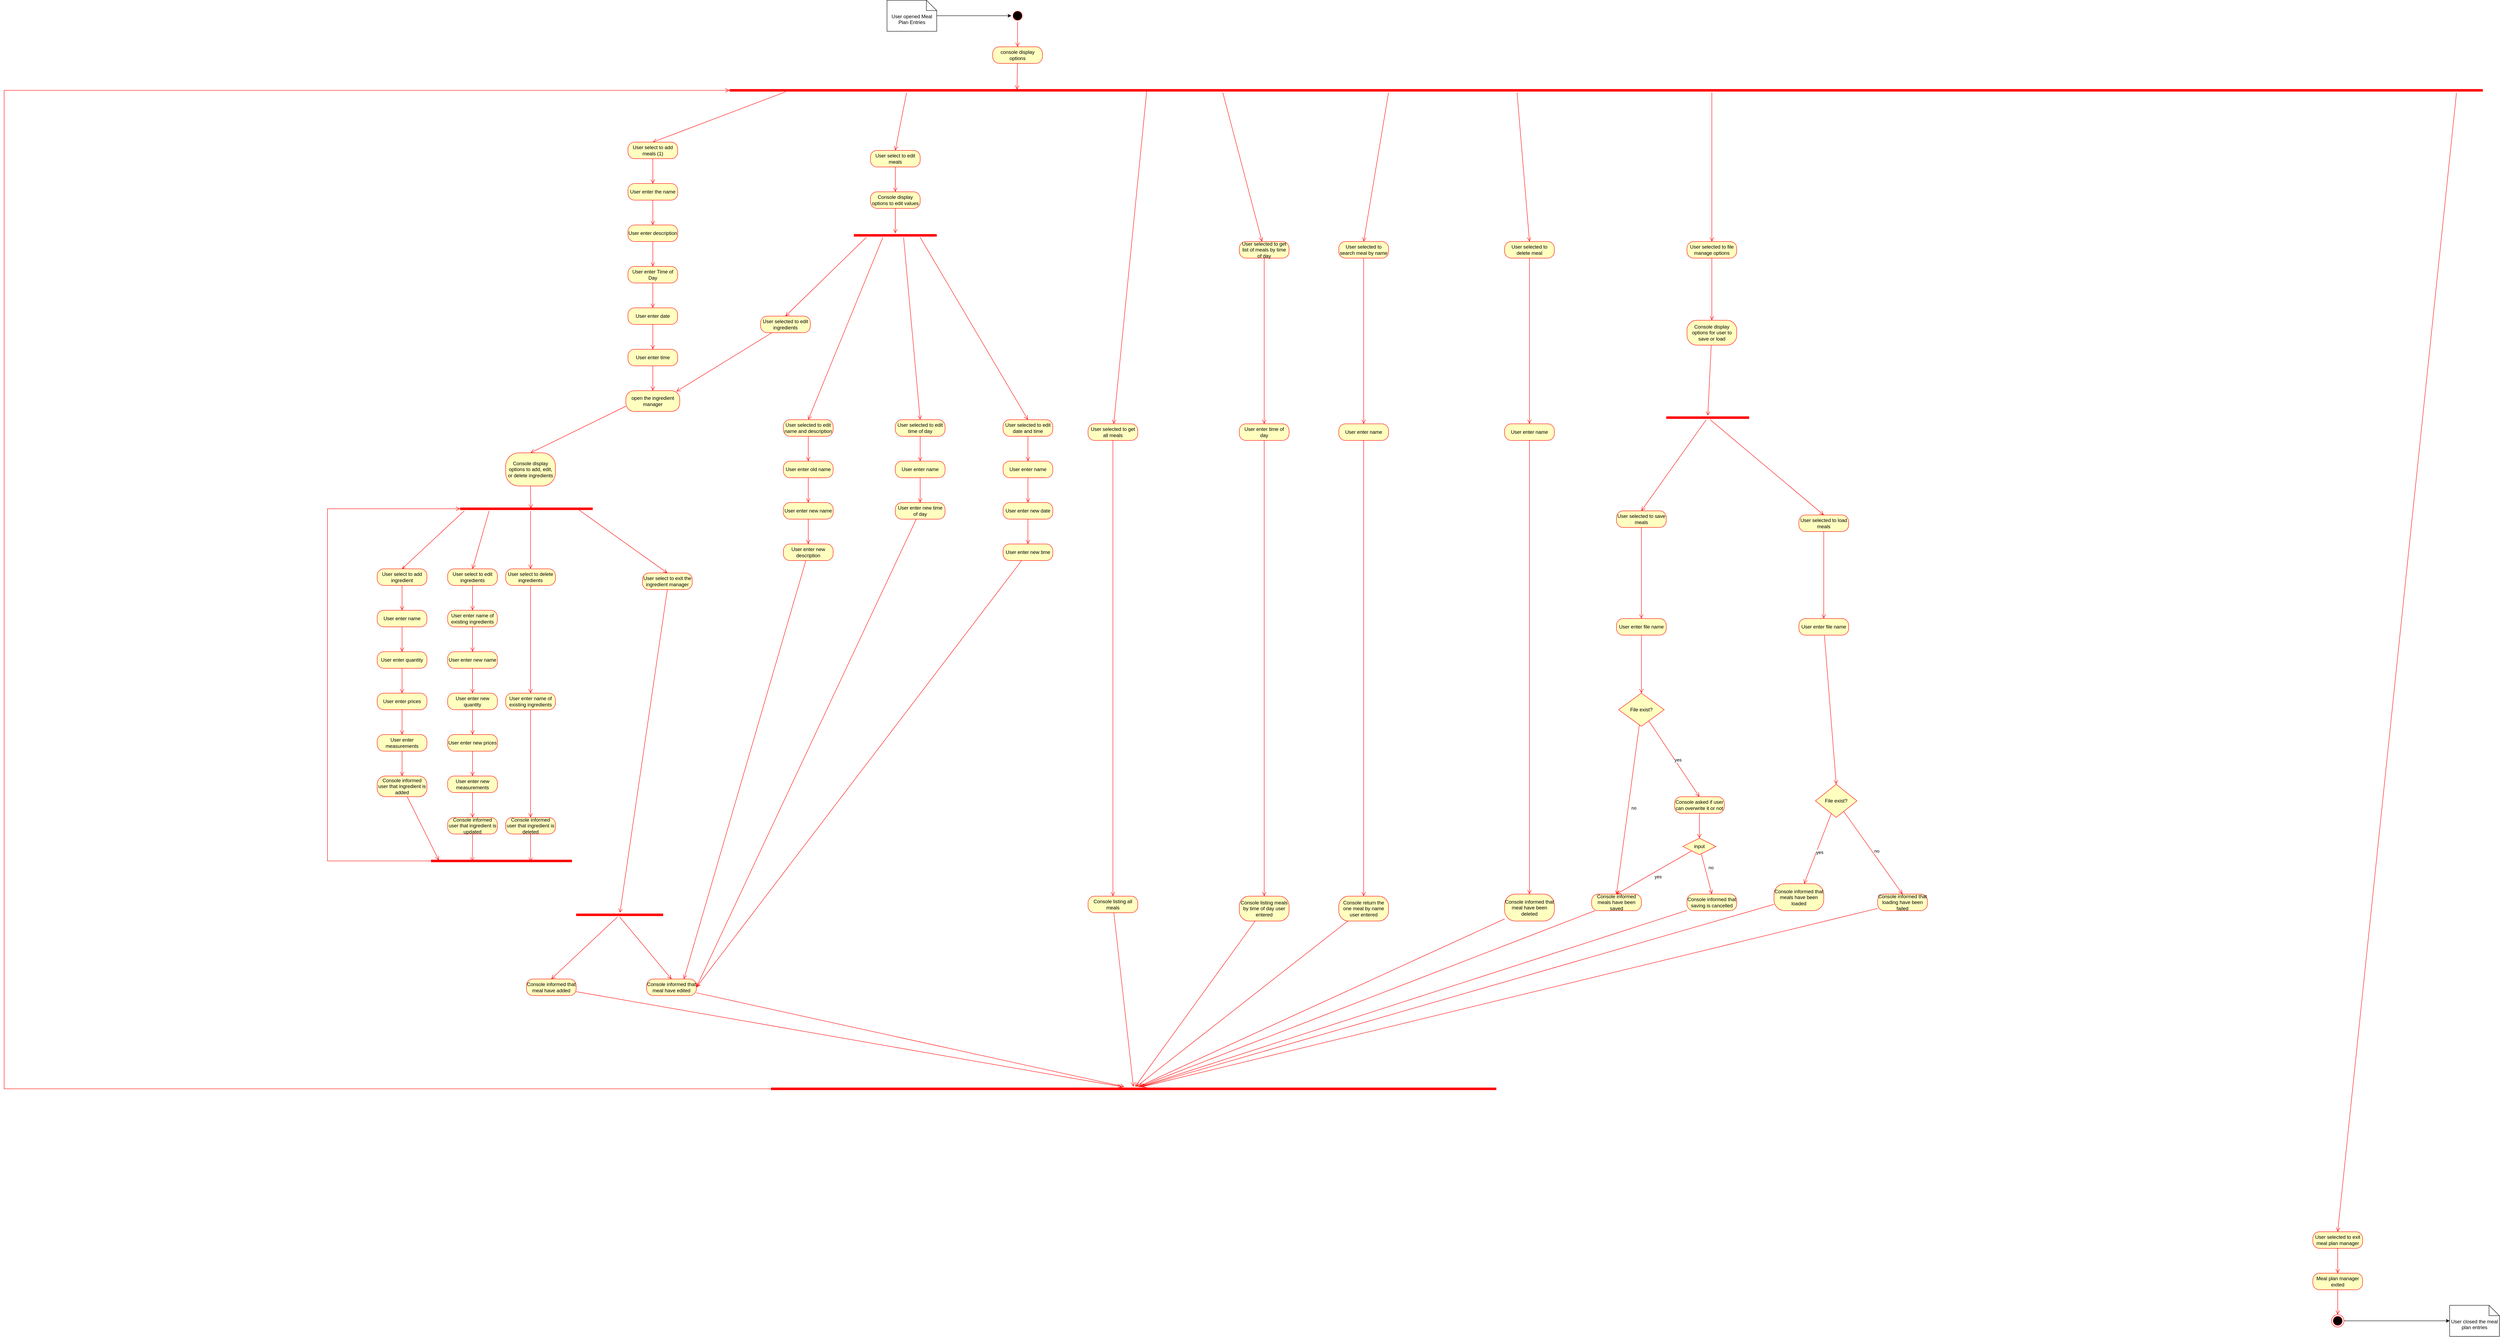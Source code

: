 <mxfile version="28.0.6">
  <diagram name="Page-1" id="Uhk__FmBdZw9sO9f1GB5">
    <mxGraphModel dx="8955" dy="2835" grid="1" gridSize="10" guides="1" tooltips="1" connect="1" arrows="1" fold="1" page="1" pageScale="1" pageWidth="850" pageHeight="1100" math="0" shadow="0">
      <root>
        <mxCell id="0" />
        <mxCell id="1" parent="0" />
        <mxCell id="bFm6iSJfwCPPKSR6vB3Z-1" value="" style="ellipse;html=1;shape=startState;fillColor=#000000;strokeColor=#ff0000;" vertex="1" parent="1">
          <mxGeometry x="180" y="60" width="30" height="30" as="geometry" />
        </mxCell>
        <mxCell id="bFm6iSJfwCPPKSR6vB3Z-2" value="" style="edgeStyle=orthogonalEdgeStyle;html=1;verticalAlign=bottom;endArrow=open;endSize=8;strokeColor=#ff0000;rounded=0;entryX=0.5;entryY=0;entryDx=0;entryDy=0;" edge="1" source="bFm6iSJfwCPPKSR6vB3Z-1" parent="1" target="bFm6iSJfwCPPKSR6vB3Z-5">
          <mxGeometry relative="1" as="geometry">
            <mxPoint x="195" y="150" as="targetPoint" />
          </mxGeometry>
        </mxCell>
        <mxCell id="bFm6iSJfwCPPKSR6vB3Z-4" style="rounded=0;orthogonalLoop=1;jettySize=auto;html=1;entryX=0;entryY=0.5;entryDx=0;entryDy=0;" edge="1" parent="1" source="bFm6iSJfwCPPKSR6vB3Z-3" target="bFm6iSJfwCPPKSR6vB3Z-1">
          <mxGeometry relative="1" as="geometry" />
        </mxCell>
        <mxCell id="bFm6iSJfwCPPKSR6vB3Z-3" value="&lt;div&gt;&lt;span style=&quot;background-color: transparent; color: light-dark(rgb(0, 0, 0), rgb(255, 255, 255));&quot;&gt;User opened Meal Plan Entries&lt;/span&gt;&lt;/div&gt;" style="shape=note2;boundedLbl=1;whiteSpace=wrap;html=1;size=25;verticalAlign=top;align=center;" vertex="1" parent="1">
          <mxGeometry x="-120" y="37.5" width="120" height="75" as="geometry" />
        </mxCell>
        <mxCell id="bFm6iSJfwCPPKSR6vB3Z-5" value="console display options" style="rounded=1;whiteSpace=wrap;html=1;arcSize=40;fontColor=#000000;fillColor=#ffffc0;strokeColor=#ff0000;" vertex="1" parent="1">
          <mxGeometry x="135" y="150" width="120" height="40" as="geometry" />
        </mxCell>
        <mxCell id="bFm6iSJfwCPPKSR6vB3Z-6" value="" style="html=1;verticalAlign=bottom;endArrow=open;endSize=8;strokeColor=#ff0000;rounded=0;entryX=0.164;entryY=0.333;entryDx=0;entryDy=0;entryPerimeter=0;" edge="1" source="bFm6iSJfwCPPKSR6vB3Z-5" parent="1" target="bFm6iSJfwCPPKSR6vB3Z-10">
          <mxGeometry relative="1" as="geometry">
            <mxPoint x="195" y="250" as="targetPoint" />
          </mxGeometry>
        </mxCell>
        <mxCell id="bFm6iSJfwCPPKSR6vB3Z-10" value="" style="shape=line;html=1;strokeWidth=6;strokeColor=#ff0000;" vertex="1" parent="1">
          <mxGeometry x="-500" y="250" width="4230" height="10" as="geometry" />
        </mxCell>
        <mxCell id="bFm6iSJfwCPPKSR6vB3Z-12" value="" style="html=1;verticalAlign=bottom;endArrow=open;endSize=8;strokeColor=#ff0000;rounded=0;entryX=0.5;entryY=0;entryDx=0;entryDy=0;exitX=0.101;exitY=1.044;exitDx=0;exitDy=0;exitPerimeter=0;" edge="1" parent="1" source="bFm6iSJfwCPPKSR6vB3Z-10" target="bFm6iSJfwCPPKSR6vB3Z-111">
          <mxGeometry relative="1" as="geometry">
            <mxPoint x="60" y="420" as="targetPoint" />
            <mxPoint x="-225" y="260" as="sourcePoint" />
          </mxGeometry>
        </mxCell>
        <mxCell id="bFm6iSJfwCPPKSR6vB3Z-13" value="" style="html=1;verticalAlign=bottom;endArrow=open;endSize=8;strokeColor=#ff0000;rounded=0;exitX=0.238;exitY=0.511;exitDx=0;exitDy=0;exitPerimeter=0;" edge="1" parent="1" source="bFm6iSJfwCPPKSR6vB3Z-10" target="bFm6iSJfwCPPKSR6vB3Z-168">
          <mxGeometry relative="1" as="geometry">
            <mxPoint x="530" y="332" as="targetPoint" />
            <mxPoint x="530" y="260" as="sourcePoint" />
          </mxGeometry>
        </mxCell>
        <mxCell id="bFm6iSJfwCPPKSR6vB3Z-14" value="" style="html=1;verticalAlign=bottom;endArrow=open;endSize=8;strokeColor=#ff0000;rounded=0;exitX=0.079;exitY=0.831;exitDx=0;exitDy=0;exitPerimeter=0;" edge="1" parent="1" target="bFm6iSJfwCPPKSR6vB3Z-174">
          <mxGeometry relative="1" as="geometry">
            <mxPoint x="690" y="332" as="targetPoint" />
            <mxPoint x="690" y="260" as="sourcePoint" />
          </mxGeometry>
        </mxCell>
        <mxCell id="bFm6iSJfwCPPKSR6vB3Z-15" value="" style="html=1;verticalAlign=bottom;endArrow=open;endSize=8;strokeColor=#ff0000;rounded=0;exitX=0.079;exitY=0.831;exitDx=0;exitDy=0;exitPerimeter=0;entryX=0.5;entryY=0;entryDx=0;entryDy=0;" edge="1" parent="1" target="bFm6iSJfwCPPKSR6vB3Z-180">
          <mxGeometry relative="1" as="geometry">
            <mxPoint x="1090" y="332" as="targetPoint" />
            <mxPoint x="1090" y="260" as="sourcePoint" />
          </mxGeometry>
        </mxCell>
        <mxCell id="bFm6iSJfwCPPKSR6vB3Z-16" value="" style="html=1;verticalAlign=bottom;endArrow=open;endSize=8;strokeColor=#ff0000;rounded=0;exitX=0.079;exitY=0.831;exitDx=0;exitDy=0;exitPerimeter=0;entryX=0.5;entryY=0;entryDx=0;entryDy=0;" edge="1" parent="1" target="bFm6iSJfwCPPKSR6vB3Z-186">
          <mxGeometry relative="1" as="geometry">
            <mxPoint x="1400" y="332" as="targetPoint" />
            <mxPoint x="1400" y="260" as="sourcePoint" />
          </mxGeometry>
        </mxCell>
        <mxCell id="bFm6iSJfwCPPKSR6vB3Z-17" value="" style="html=1;verticalAlign=bottom;endArrow=open;endSize=8;strokeColor=#ff0000;rounded=0;exitX=0.079;exitY=0.831;exitDx=0;exitDy=0;exitPerimeter=0;entryX=0.5;entryY=0;entryDx=0;entryDy=0;" edge="1" parent="1" target="bFm6iSJfwCPPKSR6vB3Z-192">
          <mxGeometry relative="1" as="geometry">
            <mxPoint x="1870" y="510" as="targetPoint" />
            <mxPoint x="1870" y="260" as="sourcePoint" />
          </mxGeometry>
        </mxCell>
        <mxCell id="bFm6iSJfwCPPKSR6vB3Z-18" value="" style="html=1;verticalAlign=bottom;endArrow=open;endSize=8;strokeColor=#ff0000;rounded=0;exitX=0.985;exitY=1.08;exitDx=0;exitDy=0;exitPerimeter=0;entryX=0.5;entryY=0;entryDx=0;entryDy=0;" edge="1" parent="1" source="bFm6iSJfwCPPKSR6vB3Z-10" target="bFm6iSJfwCPPKSR6vB3Z-234">
          <mxGeometry relative="1" as="geometry">
            <mxPoint x="3380" y="3006.667" as="targetPoint" />
            <mxPoint x="3670" y="310" as="sourcePoint" />
          </mxGeometry>
        </mxCell>
        <mxCell id="bFm6iSJfwCPPKSR6vB3Z-104" value="" style="shape=line;html=1;strokeWidth=6;strokeColor=#ff0000;" vertex="1" parent="1">
          <mxGeometry x="-400" y="2660" width="1750" height="10" as="geometry" />
        </mxCell>
        <mxCell id="bFm6iSJfwCPPKSR6vB3Z-105" value="" style="edgeStyle=orthogonalEdgeStyle;html=1;verticalAlign=bottom;endArrow=open;endSize=8;strokeColor=#ff0000;rounded=0;entryX=0;entryY=0.5;entryDx=0;entryDy=0;entryPerimeter=0;" edge="1" source="bFm6iSJfwCPPKSR6vB3Z-104" parent="1" target="bFm6iSJfwCPPKSR6vB3Z-10">
          <mxGeometry relative="1" as="geometry">
            <mxPoint x="-320" y="2370" as="targetPoint" />
            <Array as="points">
              <mxPoint x="-2250" y="2665" />
              <mxPoint x="-2250" y="255" />
            </Array>
          </mxGeometry>
        </mxCell>
        <mxCell id="bFm6iSJfwCPPKSR6vB3Z-111" value="User select to edit meals" style="rounded=1;whiteSpace=wrap;html=1;arcSize=40;fontColor=#000000;fillColor=#ffffc0;strokeColor=#ff0000;" vertex="1" parent="1">
          <mxGeometry x="-160" y="400" width="120" height="40" as="geometry" />
        </mxCell>
        <mxCell id="bFm6iSJfwCPPKSR6vB3Z-112" value="" style="edgeStyle=orthogonalEdgeStyle;html=1;verticalAlign=bottom;endArrow=open;endSize=8;strokeColor=#ff0000;rounded=0;" edge="1" source="bFm6iSJfwCPPKSR6vB3Z-111" parent="1">
          <mxGeometry relative="1" as="geometry">
            <mxPoint x="-100" y="500" as="targetPoint" />
          </mxGeometry>
        </mxCell>
        <mxCell id="bFm6iSJfwCPPKSR6vB3Z-113" value="Console display options to edit values" style="rounded=1;whiteSpace=wrap;html=1;arcSize=40;fontColor=#000000;fillColor=#ffffc0;strokeColor=#ff0000;" vertex="1" parent="1">
          <mxGeometry x="-160" y="500" width="120" height="40" as="geometry" />
        </mxCell>
        <mxCell id="bFm6iSJfwCPPKSR6vB3Z-114" value="" style="edgeStyle=orthogonalEdgeStyle;html=1;verticalAlign=bottom;endArrow=open;endSize=8;strokeColor=#ff0000;rounded=0;" edge="1" source="bFm6iSJfwCPPKSR6vB3Z-113" parent="1">
          <mxGeometry relative="1" as="geometry">
            <mxPoint x="-100" y="600" as="targetPoint" />
          </mxGeometry>
        </mxCell>
        <mxCell id="bFm6iSJfwCPPKSR6vB3Z-115" value="" style="shape=line;html=1;strokeWidth=6;strokeColor=#ff0000;" vertex="1" parent="1">
          <mxGeometry x="-200" y="600" width="200" height="10" as="geometry" />
        </mxCell>
        <mxCell id="bFm6iSJfwCPPKSR6vB3Z-144" value="" style="group" vertex="1" connectable="0" parent="1">
          <mxGeometry x="-745" y="380" width="120" height="540" as="geometry" />
        </mxCell>
        <mxCell id="bFm6iSJfwCPPKSR6vB3Z-11" value="" style="html=1;verticalAlign=bottom;endArrow=open;endSize=8;strokeColor=#ff0000;rounded=0;exitX=0.032;exitY=0.867;exitDx=0;exitDy=0;exitPerimeter=0;entryX=0.5;entryY=0;entryDx=0;entryDy=0;" edge="1" source="bFm6iSJfwCPPKSR6vB3Z-10" parent="bFm6iSJfwCPPKSR6vB3Z-144" target="bFm6iSJfwCPPKSR6vB3Z-19">
          <mxGeometry relative="1" as="geometry">
            <mxPoint x="351" y="-30" as="targetPoint" />
          </mxGeometry>
        </mxCell>
        <mxCell id="bFm6iSJfwCPPKSR6vB3Z-19" value="User select to add meals (1)" style="rounded=1;whiteSpace=wrap;html=1;arcSize=40;fontColor=#000000;fillColor=#ffffc0;strokeColor=#ff0000;" vertex="1" parent="bFm6iSJfwCPPKSR6vB3Z-144">
          <mxGeometry width="120" height="40" as="geometry" />
        </mxCell>
        <mxCell id="bFm6iSJfwCPPKSR6vB3Z-20" value="" style="edgeStyle=orthogonalEdgeStyle;html=1;verticalAlign=bottom;endArrow=open;endSize=8;strokeColor=#ff0000;rounded=0;entryX=0.5;entryY=0;entryDx=0;entryDy=0;" edge="1" source="bFm6iSJfwCPPKSR6vB3Z-19" parent="bFm6iSJfwCPPKSR6vB3Z-144" target="bFm6iSJfwCPPKSR6vB3Z-21">
          <mxGeometry relative="1" as="geometry">
            <mxPoint x="60" y="100" as="targetPoint" />
          </mxGeometry>
        </mxCell>
        <mxCell id="bFm6iSJfwCPPKSR6vB3Z-21" value="User enter the name" style="rounded=1;whiteSpace=wrap;html=1;arcSize=40;fontColor=#000000;fillColor=#ffffc0;strokeColor=#ff0000;" vertex="1" parent="bFm6iSJfwCPPKSR6vB3Z-144">
          <mxGeometry y="100" width="120" height="40" as="geometry" />
        </mxCell>
        <mxCell id="bFm6iSJfwCPPKSR6vB3Z-22" value="" style="edgeStyle=orthogonalEdgeStyle;html=1;verticalAlign=bottom;endArrow=open;endSize=8;strokeColor=#ff0000;rounded=0;entryX=0.5;entryY=0;entryDx=0;entryDy=0;" edge="1" source="bFm6iSJfwCPPKSR6vB3Z-21" parent="bFm6iSJfwCPPKSR6vB3Z-144" target="bFm6iSJfwCPPKSR6vB3Z-36">
          <mxGeometry relative="1" as="geometry">
            <mxPoint x="60" y="200" as="targetPoint" />
          </mxGeometry>
        </mxCell>
        <mxCell id="bFm6iSJfwCPPKSR6vB3Z-35" value="" style="edgeStyle=orthogonalEdgeStyle;html=1;verticalAlign=bottom;endArrow=open;endSize=8;strokeColor=#ff0000;rounded=0;entryX=0.5;entryY=0;entryDx=0;entryDy=0;" edge="1" source="bFm6iSJfwCPPKSR6vB3Z-36" parent="bFm6iSJfwCPPKSR6vB3Z-144" target="bFm6iSJfwCPPKSR6vB3Z-37">
          <mxGeometry relative="1" as="geometry">
            <mxPoint x="60" y="300" as="targetPoint" />
          </mxGeometry>
        </mxCell>
        <mxCell id="bFm6iSJfwCPPKSR6vB3Z-36" value="User enter description" style="rounded=1;whiteSpace=wrap;html=1;arcSize=40;fontColor=#000000;fillColor=#ffffc0;strokeColor=#ff0000;" vertex="1" parent="bFm6iSJfwCPPKSR6vB3Z-144">
          <mxGeometry y="200" width="120" height="40" as="geometry" />
        </mxCell>
        <mxCell id="bFm6iSJfwCPPKSR6vB3Z-37" value="User enter Time of Day" style="rounded=1;whiteSpace=wrap;html=1;arcSize=40;fontColor=#000000;fillColor=#ffffc0;strokeColor=#ff0000;" vertex="1" parent="bFm6iSJfwCPPKSR6vB3Z-144">
          <mxGeometry y="300" width="120" height="40" as="geometry" />
        </mxCell>
        <mxCell id="bFm6iSJfwCPPKSR6vB3Z-38" value="" style="edgeStyle=orthogonalEdgeStyle;html=1;verticalAlign=bottom;endArrow=open;endSize=8;strokeColor=#ff0000;rounded=0;entryX=0.5;entryY=0;entryDx=0;entryDy=0;" edge="1" source="bFm6iSJfwCPPKSR6vB3Z-37" parent="bFm6iSJfwCPPKSR6vB3Z-144" target="bFm6iSJfwCPPKSR6vB3Z-41">
          <mxGeometry relative="1" as="geometry">
            <mxPoint x="60" y="400" as="targetPoint" />
          </mxGeometry>
        </mxCell>
        <mxCell id="bFm6iSJfwCPPKSR6vB3Z-41" value="User enter date" style="rounded=1;whiteSpace=wrap;html=1;arcSize=40;fontColor=#000000;fillColor=#ffffc0;strokeColor=#ff0000;" vertex="1" parent="bFm6iSJfwCPPKSR6vB3Z-144">
          <mxGeometry y="400" width="120" height="40" as="geometry" />
        </mxCell>
        <mxCell id="bFm6iSJfwCPPKSR6vB3Z-42" value="" style="edgeStyle=orthogonalEdgeStyle;html=1;verticalAlign=bottom;endArrow=open;endSize=8;strokeColor=#ff0000;rounded=0;entryX=0.5;entryY=0;entryDx=0;entryDy=0;" edge="1" source="bFm6iSJfwCPPKSR6vB3Z-41" parent="bFm6iSJfwCPPKSR6vB3Z-144" target="bFm6iSJfwCPPKSR6vB3Z-43">
          <mxGeometry relative="1" as="geometry">
            <mxPoint x="60" y="500" as="targetPoint" />
          </mxGeometry>
        </mxCell>
        <mxCell id="bFm6iSJfwCPPKSR6vB3Z-43" value="User enter time" style="rounded=1;whiteSpace=wrap;html=1;arcSize=40;fontColor=#000000;fillColor=#ffffc0;strokeColor=#ff0000;" vertex="1" parent="bFm6iSJfwCPPKSR6vB3Z-144">
          <mxGeometry y="500" width="120" height="40" as="geometry" />
        </mxCell>
        <mxCell id="bFm6iSJfwCPPKSR6vB3Z-145" value="" style="group" vertex="1" connectable="0" parent="1">
          <mxGeometry x="-425" y="610.0" width="255" height="230.0" as="geometry" />
        </mxCell>
        <mxCell id="bFm6iSJfwCPPKSR6vB3Z-143" value="" style="group" vertex="1" connectable="0" parent="bFm6iSJfwCPPKSR6vB3Z-145">
          <mxGeometry width="255" height="230.0" as="geometry" />
        </mxCell>
        <mxCell id="bFm6iSJfwCPPKSR6vB3Z-116" value="" style="html=1;verticalAlign=bottom;endArrow=open;endSize=8;strokeColor=#ff0000;rounded=0;entryX=0.5;entryY=0;entryDx=0;entryDy=0;" edge="1" parent="bFm6iSJfwCPPKSR6vB3Z-143" target="bFm6iSJfwCPPKSR6vB3Z-126">
          <mxGeometry relative="1" as="geometry">
            <mxPoint x="65" y="180.0" as="targetPoint" />
            <mxPoint x="255" as="sourcePoint" />
          </mxGeometry>
        </mxCell>
        <mxCell id="bFm6iSJfwCPPKSR6vB3Z-126" value="User selected to edit ingredients" style="rounded=1;whiteSpace=wrap;html=1;arcSize=40;fontColor=#000000;fillColor=#ffffc0;strokeColor=#ff0000;" vertex="1" parent="bFm6iSJfwCPPKSR6vB3Z-143">
          <mxGeometry y="190.0" width="120" height="40" as="geometry" />
        </mxCell>
        <mxCell id="bFm6iSJfwCPPKSR6vB3Z-44" value="" style="edgeStyle=orthogonalEdgeStyle;html=1;verticalAlign=bottom;endArrow=open;endSize=8;strokeColor=#ff0000;rounded=0;entryX=0.5;entryY=0;entryDx=0;entryDy=0;" edge="1" source="bFm6iSJfwCPPKSR6vB3Z-43" parent="1" target="bFm6iSJfwCPPKSR6vB3Z-45">
          <mxGeometry relative="1" as="geometry">
            <mxPoint x="-685" y="980" as="targetPoint" />
          </mxGeometry>
        </mxCell>
        <mxCell id="bFm6iSJfwCPPKSR6vB3Z-127" value="" style="html=1;verticalAlign=bottom;endArrow=open;endSize=8;strokeColor=#ff0000;rounded=0;entryX=0.938;entryY=0.036;entryDx=0;entryDy=0;entryPerimeter=0;" edge="1" source="bFm6iSJfwCPPKSR6vB3Z-126" parent="1" target="bFm6iSJfwCPPKSR6vB3Z-45">
          <mxGeometry relative="1" as="geometry">
            <mxPoint x="-365" y="900" as="targetPoint" />
          </mxGeometry>
        </mxCell>
        <mxCell id="bFm6iSJfwCPPKSR6vB3Z-148" value="" style="group" vertex="1" connectable="0" parent="1">
          <mxGeometry x="-990" y="2240" width="670" height="200" as="geometry" />
        </mxCell>
        <mxCell id="bFm6iSJfwCPPKSR6vB3Z-102" value="Console informed that meal have added" style="rounded=1;whiteSpace=wrap;html=1;arcSize=40;fontColor=#000000;fillColor=#ffffc0;strokeColor=#ff0000;" vertex="1" parent="bFm6iSJfwCPPKSR6vB3Z-148">
          <mxGeometry y="160" width="120" height="40" as="geometry" />
        </mxCell>
        <mxCell id="bFm6iSJfwCPPKSR6vB3Z-103" value="" style="html=1;verticalAlign=bottom;endArrow=open;endSize=8;strokeColor=#ff0000;rounded=0;" edge="1" source="bFm6iSJfwCPPKSR6vB3Z-102" parent="bFm6iSJfwCPPKSR6vB3Z-148" target="bFm6iSJfwCPPKSR6vB3Z-104">
          <mxGeometry relative="1" as="geometry">
            <mxPoint x="60" y="260" as="targetPoint" />
          </mxGeometry>
        </mxCell>
        <mxCell id="bFm6iSJfwCPPKSR6vB3Z-122" value="" style="shape=line;html=1;strokeWidth=6;strokeColor=#ff0000;" vertex="1" parent="bFm6iSJfwCPPKSR6vB3Z-148">
          <mxGeometry x="120" width="210" height="10" as="geometry" />
        </mxCell>
        <mxCell id="bFm6iSJfwCPPKSR6vB3Z-123" value="" style="html=1;verticalAlign=bottom;endArrow=open;endSize=8;strokeColor=#ff0000;rounded=0;entryX=0.5;entryY=0;entryDx=0;entryDy=0;" edge="1" source="bFm6iSJfwCPPKSR6vB3Z-122" parent="bFm6iSJfwCPPKSR6vB3Z-148" target="bFm6iSJfwCPPKSR6vB3Z-102">
          <mxGeometry relative="1" as="geometry">
            <mxPoint x="70" y="160" as="targetPoint" />
          </mxGeometry>
        </mxCell>
        <mxCell id="bFm6iSJfwCPPKSR6vB3Z-128" value="Console informed that meal have edited" style="rounded=1;whiteSpace=wrap;html=1;arcSize=40;fontColor=#000000;fillColor=#ffffc0;strokeColor=#ff0000;" vertex="1" parent="bFm6iSJfwCPPKSR6vB3Z-148">
          <mxGeometry x="290" y="160" width="120" height="40" as="geometry" />
        </mxCell>
        <mxCell id="bFm6iSJfwCPPKSR6vB3Z-129" value="" style="html=1;verticalAlign=bottom;endArrow=open;endSize=8;strokeColor=#ff0000;rounded=0;" edge="1" source="bFm6iSJfwCPPKSR6vB3Z-128" parent="bFm6iSJfwCPPKSR6vB3Z-148" target="bFm6iSJfwCPPKSR6vB3Z-104">
          <mxGeometry relative="1" as="geometry">
            <mxPoint x="350" y="260" as="targetPoint" />
          </mxGeometry>
        </mxCell>
        <mxCell id="bFm6iSJfwCPPKSR6vB3Z-131" value="" style="html=1;verticalAlign=bottom;endArrow=open;endSize=8;strokeColor=#ff0000;rounded=0;entryX=0.5;entryY=0;entryDx=0;entryDy=0;exitX=0.5;exitY=1;exitDx=0;exitDy=0;exitPerimeter=0;" edge="1" parent="bFm6iSJfwCPPKSR6vB3Z-148" source="bFm6iSJfwCPPKSR6vB3Z-122" target="bFm6iSJfwCPPKSR6vB3Z-128">
          <mxGeometry relative="1" as="geometry">
            <mxPoint x="80" y="170" as="targetPoint" />
            <mxPoint x="235" y="20" as="sourcePoint" />
          </mxGeometry>
        </mxCell>
        <mxCell id="bFm6iSJfwCPPKSR6vB3Z-158" value="" style="group" vertex="1" connectable="0" parent="1">
          <mxGeometry x="-370" y="610.0" width="240" height="780.0" as="geometry" />
        </mxCell>
        <mxCell id="bFm6iSJfwCPPKSR6vB3Z-147" value="" style="group" vertex="1" connectable="0" parent="bFm6iSJfwCPPKSR6vB3Z-158">
          <mxGeometry width="240" height="780.0" as="geometry" />
        </mxCell>
        <mxCell id="bFm6iSJfwCPPKSR6vB3Z-117" value="" style="html=1;verticalAlign=bottom;endArrow=open;endSize=8;strokeColor=#ff0000;rounded=0;entryX=0.5;entryY=0;entryDx=0;entryDy=0;" edge="1" parent="bFm6iSJfwCPPKSR6vB3Z-147" target="bFm6iSJfwCPPKSR6vB3Z-135">
          <mxGeometry relative="1" as="geometry">
            <mxPoint x="60" y="440.0" as="targetPoint" />
            <mxPoint x="240" as="sourcePoint" />
          </mxGeometry>
        </mxCell>
        <mxCell id="bFm6iSJfwCPPKSR6vB3Z-135" value="User selected to edit name and description" style="rounded=1;whiteSpace=wrap;html=1;arcSize=40;fontColor=#000000;fillColor=#ffffc0;strokeColor=#ff0000;" vertex="1" parent="bFm6iSJfwCPPKSR6vB3Z-147">
          <mxGeometry y="440.0" width="120" height="40" as="geometry" />
        </mxCell>
        <mxCell id="bFm6iSJfwCPPKSR6vB3Z-136" value="" style="edgeStyle=orthogonalEdgeStyle;html=1;verticalAlign=bottom;endArrow=open;endSize=8;strokeColor=#ff0000;rounded=0;entryX=0.5;entryY=0;entryDx=0;entryDy=0;" edge="1" source="bFm6iSJfwCPPKSR6vB3Z-135" parent="bFm6iSJfwCPPKSR6vB3Z-147" target="bFm6iSJfwCPPKSR6vB3Z-137">
          <mxGeometry relative="1" as="geometry">
            <mxPoint x="60" y="540.0" as="targetPoint" />
          </mxGeometry>
        </mxCell>
        <mxCell id="bFm6iSJfwCPPKSR6vB3Z-137" value="User enter old name" style="rounded=1;whiteSpace=wrap;html=1;arcSize=40;fontColor=#000000;fillColor=#ffffc0;strokeColor=#ff0000;" vertex="1" parent="bFm6iSJfwCPPKSR6vB3Z-147">
          <mxGeometry y="540.0" width="120" height="40" as="geometry" />
        </mxCell>
        <mxCell id="bFm6iSJfwCPPKSR6vB3Z-138" value="" style="edgeStyle=orthogonalEdgeStyle;html=1;verticalAlign=bottom;endArrow=open;endSize=8;strokeColor=#ff0000;rounded=0;entryX=0.5;entryY=0;entryDx=0;entryDy=0;" edge="1" source="bFm6iSJfwCPPKSR6vB3Z-137" parent="bFm6iSJfwCPPKSR6vB3Z-147" target="bFm6iSJfwCPPKSR6vB3Z-139">
          <mxGeometry relative="1" as="geometry">
            <mxPoint x="60" y="640.0" as="targetPoint" />
          </mxGeometry>
        </mxCell>
        <mxCell id="bFm6iSJfwCPPKSR6vB3Z-139" value="User enter new name" style="rounded=1;whiteSpace=wrap;html=1;arcSize=40;fontColor=#000000;fillColor=#ffffc0;strokeColor=#ff0000;" vertex="1" parent="bFm6iSJfwCPPKSR6vB3Z-147">
          <mxGeometry y="640.0" width="120" height="40" as="geometry" />
        </mxCell>
        <mxCell id="bFm6iSJfwCPPKSR6vB3Z-140" value="" style="edgeStyle=orthogonalEdgeStyle;html=1;verticalAlign=bottom;endArrow=open;endSize=8;strokeColor=#ff0000;rounded=0;entryX=0.5;entryY=0;entryDx=0;entryDy=0;" edge="1" source="bFm6iSJfwCPPKSR6vB3Z-139" parent="bFm6iSJfwCPPKSR6vB3Z-147" target="bFm6iSJfwCPPKSR6vB3Z-141">
          <mxGeometry relative="1" as="geometry">
            <mxPoint x="60" y="740.0" as="targetPoint" />
          </mxGeometry>
        </mxCell>
        <mxCell id="bFm6iSJfwCPPKSR6vB3Z-141" value="User enter new description" style="rounded=1;whiteSpace=wrap;html=1;arcSize=40;fontColor=#000000;fillColor=#ffffc0;strokeColor=#ff0000;" vertex="1" parent="bFm6iSJfwCPPKSR6vB3Z-147">
          <mxGeometry y="740.0" width="120" height="40" as="geometry" />
        </mxCell>
        <mxCell id="bFm6iSJfwCPPKSR6vB3Z-142" value="" style="html=1;verticalAlign=bottom;endArrow=open;endSize=8;strokeColor=#ff0000;rounded=0;entryX=0.75;entryY=0;entryDx=0;entryDy=0;" edge="1" source="bFm6iSJfwCPPKSR6vB3Z-141" parent="1" target="bFm6iSJfwCPPKSR6vB3Z-128">
          <mxGeometry relative="1" as="geometry">
            <mxPoint x="-200" y="2245" as="targetPoint" />
          </mxGeometry>
        </mxCell>
        <mxCell id="bFm6iSJfwCPPKSR6vB3Z-154" value="" style="html=1;verticalAlign=bottom;endArrow=open;endSize=8;strokeColor=#ff0000;rounded=0;entryX=1;entryY=0.5;entryDx=0;entryDy=0;" edge="1" source="bFm6iSJfwCPPKSR6vB3Z-153" parent="1" target="bFm6iSJfwCPPKSR6vB3Z-128">
          <mxGeometry relative="1" as="geometry">
            <mxPoint x="-20" y="2150" as="targetPoint" />
          </mxGeometry>
        </mxCell>
        <mxCell id="bFm6iSJfwCPPKSR6vB3Z-165" value="" style="group" vertex="1" connectable="0" parent="1">
          <mxGeometry x="-100" y="610.0" width="120" height="680.0" as="geometry" />
        </mxCell>
        <mxCell id="bFm6iSJfwCPPKSR6vB3Z-118" value="" style="html=1;verticalAlign=bottom;endArrow=open;endSize=8;strokeColor=#ff0000;rounded=0;entryX=0.5;entryY=0;entryDx=0;entryDy=0;" edge="1" parent="bFm6iSJfwCPPKSR6vB3Z-165" target="bFm6iSJfwCPPKSR6vB3Z-149">
          <mxGeometry relative="1" as="geometry">
            <mxPoint x="60" y="440.0" as="targetPoint" />
            <mxPoint x="20" as="sourcePoint" />
          </mxGeometry>
        </mxCell>
        <mxCell id="bFm6iSJfwCPPKSR6vB3Z-157" value="" style="group" vertex="1" connectable="0" parent="bFm6iSJfwCPPKSR6vB3Z-165">
          <mxGeometry y="440.0" width="120" height="240" as="geometry" />
        </mxCell>
        <mxCell id="bFm6iSJfwCPPKSR6vB3Z-149" value="User selected to edit time of day" style="rounded=1;whiteSpace=wrap;html=1;arcSize=40;fontColor=#000000;fillColor=#ffffc0;strokeColor=#ff0000;" vertex="1" parent="bFm6iSJfwCPPKSR6vB3Z-157">
          <mxGeometry width="120" height="40" as="geometry" />
        </mxCell>
        <mxCell id="bFm6iSJfwCPPKSR6vB3Z-150" value="" style="edgeStyle=orthogonalEdgeStyle;html=1;verticalAlign=bottom;endArrow=open;endSize=8;strokeColor=#ff0000;rounded=0;entryX=0.5;entryY=0;entryDx=0;entryDy=0;" edge="1" source="bFm6iSJfwCPPKSR6vB3Z-149" parent="bFm6iSJfwCPPKSR6vB3Z-157" target="bFm6iSJfwCPPKSR6vB3Z-151">
          <mxGeometry relative="1" as="geometry">
            <mxPoint x="60" y="100" as="targetPoint" />
          </mxGeometry>
        </mxCell>
        <mxCell id="bFm6iSJfwCPPKSR6vB3Z-151" value="User enter name" style="rounded=1;whiteSpace=wrap;html=1;arcSize=40;fontColor=#000000;fillColor=#ffffc0;strokeColor=#ff0000;" vertex="1" parent="bFm6iSJfwCPPKSR6vB3Z-157">
          <mxGeometry y="100" width="120" height="40" as="geometry" />
        </mxCell>
        <mxCell id="bFm6iSJfwCPPKSR6vB3Z-152" value="" style="edgeStyle=orthogonalEdgeStyle;html=1;verticalAlign=bottom;endArrow=open;endSize=8;strokeColor=#ff0000;rounded=0;entryX=0.5;entryY=0;entryDx=0;entryDy=0;" edge="1" source="bFm6iSJfwCPPKSR6vB3Z-151" parent="bFm6iSJfwCPPKSR6vB3Z-157" target="bFm6iSJfwCPPKSR6vB3Z-153">
          <mxGeometry relative="1" as="geometry">
            <mxPoint x="60" y="200" as="targetPoint" />
          </mxGeometry>
        </mxCell>
        <mxCell id="bFm6iSJfwCPPKSR6vB3Z-153" value="User enter new time of day" style="rounded=1;whiteSpace=wrap;html=1;arcSize=40;fontColor=#000000;fillColor=#ffffc0;strokeColor=#ff0000;" vertex="1" parent="bFm6iSJfwCPPKSR6vB3Z-157">
          <mxGeometry y="200" width="120" height="40" as="geometry" />
        </mxCell>
        <mxCell id="bFm6iSJfwCPPKSR6vB3Z-166" value="" style="group" vertex="1" connectable="0" parent="1">
          <mxGeometry x="-40" y="610.0" width="320" height="780.0" as="geometry" />
        </mxCell>
        <mxCell id="bFm6iSJfwCPPKSR6vB3Z-119" value="" style="html=1;verticalAlign=bottom;endArrow=open;endSize=8;strokeColor=#ff0000;rounded=0;entryX=0.5;entryY=0;entryDx=0;entryDy=0;" edge="1" parent="bFm6iSJfwCPPKSR6vB3Z-166" target="bFm6iSJfwCPPKSR6vB3Z-155">
          <mxGeometry relative="1" as="geometry">
            <mxPoint x="250" y="430.0" as="targetPoint" />
            <mxPoint as="sourcePoint" />
          </mxGeometry>
        </mxCell>
        <mxCell id="bFm6iSJfwCPPKSR6vB3Z-155" value="User selected to edit date and time" style="rounded=1;whiteSpace=wrap;html=1;arcSize=40;fontColor=#000000;fillColor=#ffffc0;strokeColor=#ff0000;" vertex="1" parent="bFm6iSJfwCPPKSR6vB3Z-166">
          <mxGeometry x="200" y="440.0" width="120" height="40" as="geometry" />
        </mxCell>
        <mxCell id="bFm6iSJfwCPPKSR6vB3Z-156" value="" style="edgeStyle=orthogonalEdgeStyle;html=1;verticalAlign=bottom;endArrow=open;endSize=8;strokeColor=#ff0000;rounded=0;entryX=0.5;entryY=0;entryDx=0;entryDy=0;" edge="1" source="bFm6iSJfwCPPKSR6vB3Z-155" parent="bFm6iSJfwCPPKSR6vB3Z-166" target="bFm6iSJfwCPPKSR6vB3Z-159">
          <mxGeometry relative="1" as="geometry">
            <mxPoint x="260" y="540.0" as="targetPoint" />
          </mxGeometry>
        </mxCell>
        <mxCell id="bFm6iSJfwCPPKSR6vB3Z-159" value="User enter name" style="rounded=1;whiteSpace=wrap;html=1;arcSize=40;fontColor=#000000;fillColor=#ffffc0;strokeColor=#ff0000;" vertex="1" parent="bFm6iSJfwCPPKSR6vB3Z-166">
          <mxGeometry x="200" y="540.0" width="120" height="40" as="geometry" />
        </mxCell>
        <mxCell id="bFm6iSJfwCPPKSR6vB3Z-160" value="" style="edgeStyle=orthogonalEdgeStyle;html=1;verticalAlign=bottom;endArrow=open;endSize=8;strokeColor=#ff0000;rounded=0;entryX=0.5;entryY=0;entryDx=0;entryDy=0;" edge="1" source="bFm6iSJfwCPPKSR6vB3Z-159" parent="bFm6iSJfwCPPKSR6vB3Z-166" target="bFm6iSJfwCPPKSR6vB3Z-161">
          <mxGeometry relative="1" as="geometry">
            <mxPoint x="260" y="640.0" as="targetPoint" />
          </mxGeometry>
        </mxCell>
        <mxCell id="bFm6iSJfwCPPKSR6vB3Z-161" value="User enter new date" style="rounded=1;whiteSpace=wrap;html=1;arcSize=40;fontColor=#000000;fillColor=#ffffc0;strokeColor=#ff0000;" vertex="1" parent="bFm6iSJfwCPPKSR6vB3Z-166">
          <mxGeometry x="200" y="640.0" width="120" height="40" as="geometry" />
        </mxCell>
        <mxCell id="bFm6iSJfwCPPKSR6vB3Z-162" value="" style="edgeStyle=orthogonalEdgeStyle;html=1;verticalAlign=bottom;endArrow=open;endSize=8;strokeColor=#ff0000;rounded=0;entryX=0.5;entryY=0;entryDx=0;entryDy=0;" edge="1" source="bFm6iSJfwCPPKSR6vB3Z-161" parent="bFm6iSJfwCPPKSR6vB3Z-166" target="bFm6iSJfwCPPKSR6vB3Z-163">
          <mxGeometry relative="1" as="geometry">
            <mxPoint x="260" y="740.0" as="targetPoint" />
          </mxGeometry>
        </mxCell>
        <mxCell id="bFm6iSJfwCPPKSR6vB3Z-163" value="User enter new time" style="rounded=1;whiteSpace=wrap;html=1;arcSize=40;fontColor=#000000;fillColor=#ffffc0;strokeColor=#ff0000;" vertex="1" parent="bFm6iSJfwCPPKSR6vB3Z-166">
          <mxGeometry x="200" y="740.0" width="120" height="40" as="geometry" />
        </mxCell>
        <mxCell id="bFm6iSJfwCPPKSR6vB3Z-164" value="" style="html=1;verticalAlign=bottom;endArrow=open;endSize=8;strokeColor=#ff0000;rounded=0;entryX=1;entryY=0.5;entryDx=0;entryDy=0;" edge="1" source="bFm6iSJfwCPPKSR6vB3Z-163" parent="bFm6iSJfwCPPKSR6vB3Z-166" target="bFm6iSJfwCPPKSR6vB3Z-128">
          <mxGeometry relative="1" as="geometry">
            <mxPoint x="30" y="1635" as="targetPoint" />
          </mxGeometry>
        </mxCell>
        <mxCell id="bFm6iSJfwCPPKSR6vB3Z-167" value="" style="group" vertex="1" connectable="0" parent="1">
          <mxGeometry x="-1470" y="980" width="880" height="1140" as="geometry" />
        </mxCell>
        <mxCell id="bFm6iSJfwCPPKSR6vB3Z-101" value="" style="html=1;verticalAlign=bottom;endArrow=open;endSize=8;strokeColor=#ff0000;rounded=0;exitX=0.5;exitY=1;exitDx=0;exitDy=0;" edge="1" source="bFm6iSJfwCPPKSR6vB3Z-100" parent="bFm6iSJfwCPPKSR6vB3Z-167" target="bFm6iSJfwCPPKSR6vB3Z-122">
          <mxGeometry relative="1" as="geometry">
            <mxPoint x="690" y="630" as="targetPoint" />
            <mxPoint x="130" y="290" as="sourcePoint" />
          </mxGeometry>
        </mxCell>
        <mxCell id="bFm6iSJfwCPPKSR6vB3Z-146" value="" style="group" vertex="1" connectable="0" parent="bFm6iSJfwCPPKSR6vB3Z-167">
          <mxGeometry width="880" height="1140" as="geometry" />
        </mxCell>
        <mxCell id="bFm6iSJfwCPPKSR6vB3Z-125" value="" style="group" vertex="1" connectable="0" parent="bFm6iSJfwCPPKSR6vB3Z-146">
          <mxGeometry y="280" width="880" height="860" as="geometry" />
        </mxCell>
        <mxCell id="bFm6iSJfwCPPKSR6vB3Z-59" value="" style="html=1;verticalAlign=bottom;endArrow=open;endSize=8;strokeColor=#ff0000;rounded=0;exitX=0.896;exitY=0.778;exitDx=0;exitDy=0;exitPerimeter=0;entryX=0.5;entryY=0;entryDx=0;entryDy=0;" edge="1" parent="bFm6iSJfwCPPKSR6vB3Z-125" source="bFm6iSJfwCPPKSR6vB3Z-55" target="bFm6iSJfwCPPKSR6vB3Z-100">
          <mxGeometry relative="1" as="geometry">
            <mxPoint x="850" y="137.111" as="targetPoint" />
            <mxPoint x="830" y="20" as="sourcePoint" />
          </mxGeometry>
        </mxCell>
        <mxCell id="bFm6iSJfwCPPKSR6vB3Z-100" value="User select to exit the ingredient manager" style="rounded=1;whiteSpace=wrap;html=1;arcSize=40;fontColor=#000000;fillColor=#ffffc0;strokeColor=#ff0000;" vertex="1" parent="bFm6iSJfwCPPKSR6vB3Z-125">
          <mxGeometry x="760" y="160" width="120" height="40" as="geometry" />
        </mxCell>
        <mxCell id="bFm6iSJfwCPPKSR6vB3Z-108" value="" style="group" vertex="1" connectable="0" parent="bFm6iSJfwCPPKSR6vB3Z-125">
          <mxGeometry width="640" height="860" as="geometry" />
        </mxCell>
        <mxCell id="bFm6iSJfwCPPKSR6vB3Z-55" value="" style="shape=line;html=1;strokeWidth=6;strokeColor=#ff0000;" vertex="1" parent="bFm6iSJfwCPPKSR6vB3Z-108">
          <mxGeometry x="320" width="320" height="10" as="geometry" />
        </mxCell>
        <mxCell id="bFm6iSJfwCPPKSR6vB3Z-56" value="" style="html=1;verticalAlign=bottom;endArrow=open;strokeColor=#ff0000;rounded=0;entryX=0.5;entryY=0;entryDx=0;entryDy=0;" edge="1" parent="bFm6iSJfwCPPKSR6vB3Z-108" target="bFm6iSJfwCPPKSR6vB3Z-60">
          <mxGeometry relative="1" as="geometry">
            <mxPoint x="180" y="150" as="targetPoint" />
            <mxPoint x="330" y="10" as="sourcePoint" />
          </mxGeometry>
        </mxCell>
        <mxCell id="bFm6iSJfwCPPKSR6vB3Z-57" value="" style="html=1;verticalAlign=bottom;endArrow=open;endSize=8;strokeColor=#ff0000;rounded=0;entryX=0.5;entryY=0;entryDx=0;entryDy=0;" edge="1" parent="bFm6iSJfwCPPKSR6vB3Z-108" target="bFm6iSJfwCPPKSR6vB3Z-76">
          <mxGeometry relative="1" as="geometry">
            <mxPoint x="390" y="80" as="targetPoint" />
            <mxPoint x="390" y="10" as="sourcePoint" />
          </mxGeometry>
        </mxCell>
        <mxCell id="bFm6iSJfwCPPKSR6vB3Z-58" value="" style="edgeStyle=orthogonalEdgeStyle;html=1;verticalAlign=bottom;endArrow=open;endSize=8;strokeColor=#ff0000;rounded=0;" edge="1" parent="bFm6iSJfwCPPKSR6vB3Z-108">
          <mxGeometry relative="1" as="geometry">
            <mxPoint x="490" y="150" as="targetPoint" />
            <mxPoint x="490" y="11" as="sourcePoint" />
          </mxGeometry>
        </mxCell>
        <mxCell id="bFm6iSJfwCPPKSR6vB3Z-60" value="User select to add ingredient" style="rounded=1;whiteSpace=wrap;html=1;arcSize=40;fontColor=#000000;fillColor=#ffffc0;strokeColor=#ff0000;" vertex="1" parent="bFm6iSJfwCPPKSR6vB3Z-108">
          <mxGeometry x="120" y="150" width="120" height="40" as="geometry" />
        </mxCell>
        <mxCell id="bFm6iSJfwCPPKSR6vB3Z-61" value="" style="edgeStyle=orthogonalEdgeStyle;html=1;verticalAlign=bottom;endArrow=open;endSize=8;strokeColor=#ff0000;rounded=0;entryX=0.5;entryY=0;entryDx=0;entryDy=0;" edge="1" source="bFm6iSJfwCPPKSR6vB3Z-60" parent="bFm6iSJfwCPPKSR6vB3Z-108" target="bFm6iSJfwCPPKSR6vB3Z-62">
          <mxGeometry relative="1" as="geometry">
            <mxPoint x="180" y="250" as="targetPoint" />
          </mxGeometry>
        </mxCell>
        <mxCell id="bFm6iSJfwCPPKSR6vB3Z-62" value="User enter name" style="rounded=1;whiteSpace=wrap;html=1;arcSize=40;fontColor=#000000;fillColor=#ffffc0;strokeColor=#ff0000;" vertex="1" parent="bFm6iSJfwCPPKSR6vB3Z-108">
          <mxGeometry x="120" y="250" width="120" height="40" as="geometry" />
        </mxCell>
        <mxCell id="bFm6iSJfwCPPKSR6vB3Z-63" value="" style="edgeStyle=orthogonalEdgeStyle;html=1;verticalAlign=bottom;endArrow=open;endSize=8;strokeColor=#ff0000;rounded=0;entryX=0.5;entryY=0;entryDx=0;entryDy=0;" edge="1" source="bFm6iSJfwCPPKSR6vB3Z-62" parent="bFm6iSJfwCPPKSR6vB3Z-108" target="bFm6iSJfwCPPKSR6vB3Z-64">
          <mxGeometry relative="1" as="geometry">
            <mxPoint x="180" y="350" as="targetPoint" />
          </mxGeometry>
        </mxCell>
        <mxCell id="bFm6iSJfwCPPKSR6vB3Z-64" value="User enter quantity" style="rounded=1;whiteSpace=wrap;html=1;arcSize=40;fontColor=#000000;fillColor=#ffffc0;strokeColor=#ff0000;" vertex="1" parent="bFm6iSJfwCPPKSR6vB3Z-108">
          <mxGeometry x="120" y="350" width="120" height="40" as="geometry" />
        </mxCell>
        <mxCell id="bFm6iSJfwCPPKSR6vB3Z-65" value="" style="edgeStyle=orthogonalEdgeStyle;html=1;verticalAlign=bottom;endArrow=open;endSize=8;strokeColor=#ff0000;rounded=0;" edge="1" source="bFm6iSJfwCPPKSR6vB3Z-64" parent="bFm6iSJfwCPPKSR6vB3Z-108">
          <mxGeometry relative="1" as="geometry">
            <mxPoint x="180" y="450" as="targetPoint" />
          </mxGeometry>
        </mxCell>
        <mxCell id="bFm6iSJfwCPPKSR6vB3Z-66" value="User enter prices" style="rounded=1;whiteSpace=wrap;html=1;arcSize=40;fontColor=#000000;fillColor=#ffffc0;strokeColor=#ff0000;" vertex="1" parent="bFm6iSJfwCPPKSR6vB3Z-108">
          <mxGeometry x="120" y="450" width="120" height="40" as="geometry" />
        </mxCell>
        <mxCell id="bFm6iSJfwCPPKSR6vB3Z-67" value="" style="edgeStyle=orthogonalEdgeStyle;html=1;verticalAlign=bottom;endArrow=open;endSize=8;strokeColor=#ff0000;rounded=0;entryX=0.5;entryY=0;entryDx=0;entryDy=0;" edge="1" source="bFm6iSJfwCPPKSR6vB3Z-66" parent="bFm6iSJfwCPPKSR6vB3Z-108" target="bFm6iSJfwCPPKSR6vB3Z-68">
          <mxGeometry relative="1" as="geometry">
            <mxPoint x="180" y="550" as="targetPoint" />
          </mxGeometry>
        </mxCell>
        <mxCell id="bFm6iSJfwCPPKSR6vB3Z-68" value="User enter measurements" style="rounded=1;whiteSpace=wrap;html=1;arcSize=40;fontColor=#000000;fillColor=#ffffc0;strokeColor=#ff0000;" vertex="1" parent="bFm6iSJfwCPPKSR6vB3Z-108">
          <mxGeometry x="120" y="550" width="120" height="40" as="geometry" />
        </mxCell>
        <mxCell id="bFm6iSJfwCPPKSR6vB3Z-69" value="" style="edgeStyle=orthogonalEdgeStyle;html=1;verticalAlign=bottom;endArrow=open;endSize=8;strokeColor=#ff0000;rounded=0;entryX=0.5;entryY=0;entryDx=0;entryDy=0;" edge="1" source="bFm6iSJfwCPPKSR6vB3Z-68" parent="bFm6iSJfwCPPKSR6vB3Z-108" target="bFm6iSJfwCPPKSR6vB3Z-70">
          <mxGeometry relative="1" as="geometry">
            <mxPoint x="180" y="650" as="targetPoint" />
          </mxGeometry>
        </mxCell>
        <mxCell id="bFm6iSJfwCPPKSR6vB3Z-70" value="Console informed user that ingredient is added" style="rounded=1;whiteSpace=wrap;html=1;arcSize=40;fontColor=#000000;fillColor=#ffffc0;strokeColor=#ff0000;" vertex="1" parent="bFm6iSJfwCPPKSR6vB3Z-108">
          <mxGeometry x="120" y="650" width="120" height="50" as="geometry" />
        </mxCell>
        <mxCell id="bFm6iSJfwCPPKSR6vB3Z-71" value="" style="html=1;verticalAlign=bottom;endArrow=open;endSize=8;strokeColor=#ff0000;rounded=0;entryX=0.055;entryY=0.323;entryDx=0;entryDy=0;entryPerimeter=0;" edge="1" source="bFm6iSJfwCPPKSR6vB3Z-70" parent="bFm6iSJfwCPPKSR6vB3Z-108" target="bFm6iSJfwCPPKSR6vB3Z-72">
          <mxGeometry relative="1" as="geometry">
            <mxPoint x="180" y="770" as="targetPoint" />
          </mxGeometry>
        </mxCell>
        <mxCell id="bFm6iSJfwCPPKSR6vB3Z-72" value="" style="shape=line;html=1;strokeWidth=6;strokeColor=#ff0000;" vertex="1" parent="bFm6iSJfwCPPKSR6vB3Z-108">
          <mxGeometry x="250" y="850" width="340" height="10" as="geometry" />
        </mxCell>
        <mxCell id="bFm6iSJfwCPPKSR6vB3Z-73" value="" style="edgeStyle=orthogonalEdgeStyle;html=1;verticalAlign=bottom;endArrow=open;endSize=8;strokeColor=#ff0000;rounded=0;entryX=0;entryY=0.5;entryDx=0;entryDy=0;entryPerimeter=0;exitX=0;exitY=0.5;exitDx=0;exitDy=0;exitPerimeter=0;" edge="1" source="bFm6iSJfwCPPKSR6vB3Z-72" parent="bFm6iSJfwCPPKSR6vB3Z-108" target="bFm6iSJfwCPPKSR6vB3Z-55">
          <mxGeometry relative="1" as="geometry">
            <mxPoint x="-10" y="10" as="targetPoint" />
            <mxPoint x="40" y="845" as="sourcePoint" />
            <Array as="points">
              <mxPoint y="855" />
              <mxPoint y="5" />
            </Array>
          </mxGeometry>
        </mxCell>
        <mxCell id="bFm6iSJfwCPPKSR6vB3Z-76" value="User select to edit ingredients" style="rounded=1;whiteSpace=wrap;html=1;arcSize=40;fontColor=#000000;fillColor=#ffffc0;strokeColor=#ff0000;" vertex="1" parent="bFm6iSJfwCPPKSR6vB3Z-108">
          <mxGeometry x="290" y="150" width="120" height="40" as="geometry" />
        </mxCell>
        <mxCell id="bFm6iSJfwCPPKSR6vB3Z-77" value="" style="edgeStyle=orthogonalEdgeStyle;html=1;verticalAlign=bottom;endArrow=open;endSize=8;strokeColor=#ff0000;rounded=0;entryX=0.5;entryY=0;entryDx=0;entryDy=0;" edge="1" source="bFm6iSJfwCPPKSR6vB3Z-76" parent="bFm6iSJfwCPPKSR6vB3Z-108" target="bFm6iSJfwCPPKSR6vB3Z-78">
          <mxGeometry relative="1" as="geometry">
            <mxPoint x="350" y="250" as="targetPoint" />
          </mxGeometry>
        </mxCell>
        <mxCell id="bFm6iSJfwCPPKSR6vB3Z-78" value="User enter name of existing ingredients" style="rounded=1;whiteSpace=wrap;html=1;arcSize=40;fontColor=#000000;fillColor=#ffffc0;strokeColor=#ff0000;" vertex="1" parent="bFm6iSJfwCPPKSR6vB3Z-108">
          <mxGeometry x="290" y="250" width="120" height="40" as="geometry" />
        </mxCell>
        <mxCell id="bFm6iSJfwCPPKSR6vB3Z-79" value="" style="edgeStyle=orthogonalEdgeStyle;html=1;verticalAlign=bottom;endArrow=open;endSize=8;strokeColor=#ff0000;rounded=0;entryX=0.5;entryY=0;entryDx=0;entryDy=0;" edge="1" source="bFm6iSJfwCPPKSR6vB3Z-78" parent="bFm6iSJfwCPPKSR6vB3Z-108" target="bFm6iSJfwCPPKSR6vB3Z-80">
          <mxGeometry relative="1" as="geometry">
            <mxPoint x="350" y="350" as="targetPoint" />
          </mxGeometry>
        </mxCell>
        <mxCell id="bFm6iSJfwCPPKSR6vB3Z-80" value="User enter new name" style="rounded=1;whiteSpace=wrap;html=1;arcSize=40;fontColor=#000000;fillColor=#ffffc0;strokeColor=#ff0000;" vertex="1" parent="bFm6iSJfwCPPKSR6vB3Z-108">
          <mxGeometry x="290" y="350" width="120" height="40" as="geometry" />
        </mxCell>
        <mxCell id="bFm6iSJfwCPPKSR6vB3Z-81" value="" style="edgeStyle=orthogonalEdgeStyle;html=1;verticalAlign=bottom;endArrow=open;endSize=8;strokeColor=#ff0000;rounded=0;entryX=0.5;entryY=0;entryDx=0;entryDy=0;" edge="1" source="bFm6iSJfwCPPKSR6vB3Z-80" parent="bFm6iSJfwCPPKSR6vB3Z-108" target="bFm6iSJfwCPPKSR6vB3Z-82">
          <mxGeometry relative="1" as="geometry">
            <mxPoint x="350" y="450" as="targetPoint" />
          </mxGeometry>
        </mxCell>
        <mxCell id="bFm6iSJfwCPPKSR6vB3Z-82" value="User enter new quantity" style="rounded=1;whiteSpace=wrap;html=1;arcSize=40;fontColor=#000000;fillColor=#ffffc0;strokeColor=#ff0000;" vertex="1" parent="bFm6iSJfwCPPKSR6vB3Z-108">
          <mxGeometry x="290" y="450" width="120" height="40" as="geometry" />
        </mxCell>
        <mxCell id="bFm6iSJfwCPPKSR6vB3Z-83" value="" style="edgeStyle=orthogonalEdgeStyle;html=1;verticalAlign=bottom;endArrow=open;endSize=8;strokeColor=#ff0000;rounded=0;entryX=0.5;entryY=0;entryDx=0;entryDy=0;" edge="1" source="bFm6iSJfwCPPKSR6vB3Z-82" parent="bFm6iSJfwCPPKSR6vB3Z-108" target="bFm6iSJfwCPPKSR6vB3Z-84">
          <mxGeometry relative="1" as="geometry">
            <mxPoint x="350" y="550" as="targetPoint" />
          </mxGeometry>
        </mxCell>
        <mxCell id="bFm6iSJfwCPPKSR6vB3Z-84" value="User enter new prices" style="rounded=1;whiteSpace=wrap;html=1;arcSize=40;fontColor=#000000;fillColor=#ffffc0;strokeColor=#ff0000;" vertex="1" parent="bFm6iSJfwCPPKSR6vB3Z-108">
          <mxGeometry x="290" y="550" width="120" height="40" as="geometry" />
        </mxCell>
        <mxCell id="bFm6iSJfwCPPKSR6vB3Z-85" value="" style="edgeStyle=orthogonalEdgeStyle;html=1;verticalAlign=bottom;endArrow=open;endSize=8;strokeColor=#ff0000;rounded=0;entryX=0.5;entryY=0;entryDx=0;entryDy=0;" edge="1" source="bFm6iSJfwCPPKSR6vB3Z-84" parent="bFm6iSJfwCPPKSR6vB3Z-108" target="bFm6iSJfwCPPKSR6vB3Z-86">
          <mxGeometry relative="1" as="geometry">
            <mxPoint x="350" y="650" as="targetPoint" />
          </mxGeometry>
        </mxCell>
        <mxCell id="bFm6iSJfwCPPKSR6vB3Z-86" value="User enter new measurements" style="rounded=1;whiteSpace=wrap;html=1;arcSize=40;fontColor=#000000;fillColor=#ffffc0;strokeColor=#ff0000;" vertex="1" parent="bFm6iSJfwCPPKSR6vB3Z-108">
          <mxGeometry x="290" y="650" width="120" height="40" as="geometry" />
        </mxCell>
        <mxCell id="bFm6iSJfwCPPKSR6vB3Z-87" value="" style="edgeStyle=orthogonalEdgeStyle;html=1;verticalAlign=bottom;endArrow=open;endSize=8;strokeColor=#ff0000;rounded=0;entryX=0.5;entryY=0;entryDx=0;entryDy=0;" edge="1" source="bFm6iSJfwCPPKSR6vB3Z-86" parent="bFm6iSJfwCPPKSR6vB3Z-108" target="bFm6iSJfwCPPKSR6vB3Z-88">
          <mxGeometry relative="1" as="geometry">
            <mxPoint x="350" y="750" as="targetPoint" />
          </mxGeometry>
        </mxCell>
        <mxCell id="bFm6iSJfwCPPKSR6vB3Z-88" value="Console informed user that ingredient is updated" style="rounded=1;whiteSpace=wrap;html=1;arcSize=40;fontColor=#000000;fillColor=#ffffc0;strokeColor=#ff0000;" vertex="1" parent="bFm6iSJfwCPPKSR6vB3Z-108">
          <mxGeometry x="290" y="750" width="120" height="40" as="geometry" />
        </mxCell>
        <mxCell id="bFm6iSJfwCPPKSR6vB3Z-89" value="" style="edgeStyle=orthogonalEdgeStyle;html=1;verticalAlign=bottom;endArrow=open;endSize=8;strokeColor=#ff0000;rounded=0;entryX=0.292;entryY=0.615;entryDx=0;entryDy=0;entryPerimeter=0;" edge="1" source="bFm6iSJfwCPPKSR6vB3Z-88" parent="bFm6iSJfwCPPKSR6vB3Z-108" target="bFm6iSJfwCPPKSR6vB3Z-72">
          <mxGeometry relative="1" as="geometry">
            <mxPoint x="350" y="850" as="targetPoint" />
          </mxGeometry>
        </mxCell>
        <mxCell id="bFm6iSJfwCPPKSR6vB3Z-92" value="User select to delete ingredients" style="rounded=1;whiteSpace=wrap;html=1;arcSize=40;fontColor=#000000;fillColor=#ffffc0;strokeColor=#ff0000;" vertex="1" parent="bFm6iSJfwCPPKSR6vB3Z-108">
          <mxGeometry x="430" y="150" width="120" height="40" as="geometry" />
        </mxCell>
        <mxCell id="bFm6iSJfwCPPKSR6vB3Z-93" value="" style="edgeStyle=orthogonalEdgeStyle;html=1;verticalAlign=bottom;endArrow=open;endSize=8;strokeColor=#ff0000;rounded=0;entryX=0.5;entryY=0;entryDx=0;entryDy=0;" edge="1" source="bFm6iSJfwCPPKSR6vB3Z-92" parent="bFm6iSJfwCPPKSR6vB3Z-108" target="bFm6iSJfwCPPKSR6vB3Z-96">
          <mxGeometry relative="1" as="geometry">
            <mxPoint x="490" y="250" as="targetPoint" />
          </mxGeometry>
        </mxCell>
        <mxCell id="bFm6iSJfwCPPKSR6vB3Z-96" value="User enter name of existing ingredients" style="rounded=1;whiteSpace=wrap;html=1;arcSize=40;fontColor=#000000;fillColor=#ffffc0;strokeColor=#ff0000;" vertex="1" parent="bFm6iSJfwCPPKSR6vB3Z-108">
          <mxGeometry x="430" y="450" width="120" height="40" as="geometry" />
        </mxCell>
        <mxCell id="bFm6iSJfwCPPKSR6vB3Z-97" value="" style="edgeStyle=orthogonalEdgeStyle;html=1;verticalAlign=bottom;endArrow=open;endSize=8;strokeColor=#ff0000;rounded=0;entryX=0.5;entryY=0;entryDx=0;entryDy=0;" edge="1" source="bFm6iSJfwCPPKSR6vB3Z-96" parent="bFm6iSJfwCPPKSR6vB3Z-108" target="bFm6iSJfwCPPKSR6vB3Z-98">
          <mxGeometry relative="1" as="geometry">
            <mxPoint x="490" y="550" as="targetPoint" />
          </mxGeometry>
        </mxCell>
        <mxCell id="bFm6iSJfwCPPKSR6vB3Z-98" value="Console informed user that ingredient is deleted" style="rounded=1;whiteSpace=wrap;html=1;arcSize=40;fontColor=#000000;fillColor=#ffffc0;strokeColor=#ff0000;" vertex="1" parent="bFm6iSJfwCPPKSR6vB3Z-108">
          <mxGeometry x="430" y="750" width="120" height="40" as="geometry" />
        </mxCell>
        <mxCell id="bFm6iSJfwCPPKSR6vB3Z-99" value="" style="edgeStyle=orthogonalEdgeStyle;html=1;verticalAlign=bottom;endArrow=open;endSize=8;strokeColor=#ff0000;rounded=0;entryX=0.707;entryY=0.677;entryDx=0;entryDy=0;entryPerimeter=0;" edge="1" source="bFm6iSJfwCPPKSR6vB3Z-98" parent="bFm6iSJfwCPPKSR6vB3Z-108" target="bFm6iSJfwCPPKSR6vB3Z-72">
          <mxGeometry relative="1" as="geometry">
            <mxPoint x="489" y="856" as="targetPoint" />
          </mxGeometry>
        </mxCell>
        <mxCell id="bFm6iSJfwCPPKSR6vB3Z-132" value="" style="html=1;verticalAlign=bottom;endArrow=open;endSize=8;strokeColor=#ff0000;rounded=0;exitX=0;exitY=0.75;exitDx=0;exitDy=0;entryX=0.5;entryY=0;entryDx=0;entryDy=0;" edge="1" parent="bFm6iSJfwCPPKSR6vB3Z-146" source="bFm6iSJfwCPPKSR6vB3Z-45" target="bFm6iSJfwCPPKSR6vB3Z-133">
          <mxGeometry relative="1" as="geometry">
            <mxPoint x="570" y="60" as="targetPoint" />
            <mxPoint x="655" y="-22" as="sourcePoint" />
          </mxGeometry>
        </mxCell>
        <mxCell id="bFm6iSJfwCPPKSR6vB3Z-133" value="Console display options to add, edit, or delete ingredients" style="rounded=1;whiteSpace=wrap;html=1;arcSize=40;fontColor=#000000;fillColor=#ffffc0;strokeColor=#ff0000;" vertex="1" parent="bFm6iSJfwCPPKSR6vB3Z-146">
          <mxGeometry x="430" y="150" width="120" height="80" as="geometry" />
        </mxCell>
        <mxCell id="bFm6iSJfwCPPKSR6vB3Z-134" value="" style="edgeStyle=orthogonalEdgeStyle;html=1;verticalAlign=bottom;endArrow=open;endSize=8;strokeColor=#ff0000;rounded=0;entryX=0.534;entryY=0.444;entryDx=0;entryDy=0;entryPerimeter=0;" edge="1" source="bFm6iSJfwCPPKSR6vB3Z-133" parent="bFm6iSJfwCPPKSR6vB3Z-146" target="bFm6iSJfwCPPKSR6vB3Z-55">
          <mxGeometry relative="1" as="geometry">
            <mxPoint x="490" y="250" as="targetPoint" />
          </mxGeometry>
        </mxCell>
        <mxCell id="bFm6iSJfwCPPKSR6vB3Z-45" value="open the ingredient manager" style="rounded=1;whiteSpace=wrap;html=1;arcSize=40;fontColor=#000000;fillColor=#ffffc0;strokeColor=#ff0000;" vertex="1" parent="bFm6iSJfwCPPKSR6vB3Z-146">
          <mxGeometry x="720" width="130" height="50" as="geometry" />
        </mxCell>
        <mxCell id="bFm6iSJfwCPPKSR6vB3Z-168" value="User selected to get all meals" style="rounded=1;whiteSpace=wrap;html=1;arcSize=40;fontColor=#000000;fillColor=#ffffc0;strokeColor=#ff0000;" vertex="1" parent="1">
          <mxGeometry x="365" y="1060" width="120" height="40" as="geometry" />
        </mxCell>
        <mxCell id="bFm6iSJfwCPPKSR6vB3Z-169" value="" style="edgeStyle=orthogonalEdgeStyle;html=1;verticalAlign=bottom;endArrow=open;endSize=8;strokeColor=#ff0000;rounded=0;entryX=0.5;entryY=0;entryDx=0;entryDy=0;" edge="1" source="bFm6iSJfwCPPKSR6vB3Z-168" parent="1" target="bFm6iSJfwCPPKSR6vB3Z-170">
          <mxGeometry relative="1" as="geometry">
            <mxPoint x="590" y="1150" as="targetPoint" />
          </mxGeometry>
        </mxCell>
        <mxCell id="bFm6iSJfwCPPKSR6vB3Z-170" value="Console listing all meals" style="rounded=1;whiteSpace=wrap;html=1;arcSize=40;fontColor=#000000;fillColor=#ffffc0;strokeColor=#ff0000;" vertex="1" parent="1">
          <mxGeometry x="365" y="2200" width="120" height="40" as="geometry" />
        </mxCell>
        <mxCell id="bFm6iSJfwCPPKSR6vB3Z-171" value="" style="html=1;verticalAlign=bottom;endArrow=open;endSize=8;strokeColor=#ff0000;rounded=0;" edge="1" source="bFm6iSJfwCPPKSR6vB3Z-170" parent="1" target="bFm6iSJfwCPPKSR6vB3Z-104">
          <mxGeometry relative="1" as="geometry">
            <mxPoint x="590" y="2300" as="targetPoint" />
          </mxGeometry>
        </mxCell>
        <mxCell id="bFm6iSJfwCPPKSR6vB3Z-174" value="User selected to get list of meals by time of day" style="rounded=1;whiteSpace=wrap;html=1;arcSize=40;fontColor=#000000;fillColor=#ffffc0;strokeColor=#ff0000;" vertex="1" parent="1">
          <mxGeometry x="730" y="620" width="120" height="40" as="geometry" />
        </mxCell>
        <mxCell id="bFm6iSJfwCPPKSR6vB3Z-175" value="" style="edgeStyle=orthogonalEdgeStyle;html=1;verticalAlign=bottom;endArrow=open;endSize=8;strokeColor=#ff0000;rounded=0;entryX=0.5;entryY=0;entryDx=0;entryDy=0;" edge="1" source="bFm6iSJfwCPPKSR6vB3Z-174" parent="1" target="bFm6iSJfwCPPKSR6vB3Z-176">
          <mxGeometry relative="1" as="geometry">
            <mxPoint x="790" y="720" as="targetPoint" />
          </mxGeometry>
        </mxCell>
        <mxCell id="bFm6iSJfwCPPKSR6vB3Z-176" value="User enter time of day" style="rounded=1;whiteSpace=wrap;html=1;arcSize=40;fontColor=#000000;fillColor=#ffffc0;strokeColor=#ff0000;" vertex="1" parent="1">
          <mxGeometry x="730" y="1060" width="120" height="40" as="geometry" />
        </mxCell>
        <mxCell id="bFm6iSJfwCPPKSR6vB3Z-177" value="" style="edgeStyle=orthogonalEdgeStyle;html=1;verticalAlign=bottom;endArrow=open;endSize=8;strokeColor=#ff0000;rounded=0;entryX=0.5;entryY=0;entryDx=0;entryDy=0;" edge="1" source="bFm6iSJfwCPPKSR6vB3Z-176" parent="1" target="bFm6iSJfwCPPKSR6vB3Z-178">
          <mxGeometry relative="1" as="geometry">
            <mxPoint x="790" y="1160" as="targetPoint" />
          </mxGeometry>
        </mxCell>
        <mxCell id="bFm6iSJfwCPPKSR6vB3Z-178" value="Console listing meals by time of day user entered" style="rounded=1;whiteSpace=wrap;html=1;arcSize=40;fontColor=#000000;fillColor=#ffffc0;strokeColor=#ff0000;" vertex="1" parent="1">
          <mxGeometry x="730" y="2200" width="120" height="60" as="geometry" />
        </mxCell>
        <mxCell id="bFm6iSJfwCPPKSR6vB3Z-179" value="" style="html=1;verticalAlign=bottom;endArrow=open;endSize=8;strokeColor=#ff0000;rounded=0;" edge="1" source="bFm6iSJfwCPPKSR6vB3Z-178" parent="1" target="bFm6iSJfwCPPKSR6vB3Z-104">
          <mxGeometry relative="1" as="geometry">
            <mxPoint x="790" y="2300" as="targetPoint" />
          </mxGeometry>
        </mxCell>
        <mxCell id="bFm6iSJfwCPPKSR6vB3Z-180" value="User selected to search meal by name" style="rounded=1;whiteSpace=wrap;html=1;arcSize=40;fontColor=#000000;fillColor=#ffffc0;strokeColor=#ff0000;" vertex="1" parent="1">
          <mxGeometry x="970" y="620" width="120" height="40" as="geometry" />
        </mxCell>
        <mxCell id="bFm6iSJfwCPPKSR6vB3Z-181" value="" style="html=1;verticalAlign=bottom;endArrow=open;endSize=8;strokeColor=#ff0000;rounded=0;entryX=0.5;entryY=0;entryDx=0;entryDy=0;" edge="1" source="bFm6iSJfwCPPKSR6vB3Z-180" parent="1" target="bFm6iSJfwCPPKSR6vB3Z-182">
          <mxGeometry relative="1" as="geometry">
            <mxPoint x="1030" y="720" as="targetPoint" />
          </mxGeometry>
        </mxCell>
        <mxCell id="bFm6iSJfwCPPKSR6vB3Z-182" value="User enter name" style="rounded=1;whiteSpace=wrap;html=1;arcSize=40;fontColor=#000000;fillColor=#ffffc0;strokeColor=#ff0000;" vertex="1" parent="1">
          <mxGeometry x="970" y="1060" width="120" height="40" as="geometry" />
        </mxCell>
        <mxCell id="bFm6iSJfwCPPKSR6vB3Z-183" value="" style="html=1;verticalAlign=bottom;endArrow=open;endSize=8;strokeColor=#ff0000;rounded=0;entryX=0.5;entryY=0;entryDx=0;entryDy=0;" edge="1" source="bFm6iSJfwCPPKSR6vB3Z-182" parent="1" target="bFm6iSJfwCPPKSR6vB3Z-184">
          <mxGeometry relative="1" as="geometry">
            <mxPoint x="1030" y="1160" as="targetPoint" />
          </mxGeometry>
        </mxCell>
        <mxCell id="bFm6iSJfwCPPKSR6vB3Z-184" value="Console return the one meal by name user entered" style="rounded=1;whiteSpace=wrap;html=1;arcSize=40;fontColor=#000000;fillColor=#ffffc0;strokeColor=#ff0000;" vertex="1" parent="1">
          <mxGeometry x="970" y="2200" width="120" height="60" as="geometry" />
        </mxCell>
        <mxCell id="bFm6iSJfwCPPKSR6vB3Z-185" value="" style="html=1;verticalAlign=bottom;endArrow=open;endSize=8;strokeColor=#ff0000;rounded=0;" edge="1" source="bFm6iSJfwCPPKSR6vB3Z-184" parent="1" target="bFm6iSJfwCPPKSR6vB3Z-104">
          <mxGeometry relative="1" as="geometry">
            <mxPoint x="1030" y="2300" as="targetPoint" />
          </mxGeometry>
        </mxCell>
        <mxCell id="bFm6iSJfwCPPKSR6vB3Z-186" value="User selected to delete meal" style="rounded=1;whiteSpace=wrap;html=1;arcSize=40;fontColor=#000000;fillColor=#ffffc0;strokeColor=#ff0000;" vertex="1" parent="1">
          <mxGeometry x="1370" y="620" width="120" height="40" as="geometry" />
        </mxCell>
        <mxCell id="bFm6iSJfwCPPKSR6vB3Z-187" value="" style="html=1;verticalAlign=bottom;endArrow=open;endSize=8;strokeColor=#ff0000;rounded=0;entryX=0.5;entryY=0;entryDx=0;entryDy=0;" edge="1" source="bFm6iSJfwCPPKSR6vB3Z-186" parent="1" target="bFm6iSJfwCPPKSR6vB3Z-188">
          <mxGeometry relative="1" as="geometry">
            <mxPoint x="1430" y="720" as="targetPoint" />
          </mxGeometry>
        </mxCell>
        <mxCell id="bFm6iSJfwCPPKSR6vB3Z-188" value="User enter name" style="rounded=1;whiteSpace=wrap;html=1;arcSize=40;fontColor=#000000;fillColor=#ffffc0;strokeColor=#ff0000;" vertex="1" parent="1">
          <mxGeometry x="1370" y="1060" width="120" height="40" as="geometry" />
        </mxCell>
        <mxCell id="bFm6iSJfwCPPKSR6vB3Z-189" value="" style="html=1;verticalAlign=bottom;endArrow=open;endSize=8;strokeColor=#ff0000;rounded=0;entryX=0.5;entryY=0;entryDx=0;entryDy=0;" edge="1" source="bFm6iSJfwCPPKSR6vB3Z-188" parent="1" target="bFm6iSJfwCPPKSR6vB3Z-190">
          <mxGeometry relative="1" as="geometry">
            <mxPoint x="1430" y="1160" as="targetPoint" />
          </mxGeometry>
        </mxCell>
        <mxCell id="bFm6iSJfwCPPKSR6vB3Z-190" value="Console informed that meal have been deleted" style="rounded=1;whiteSpace=wrap;html=1;arcSize=40;fontColor=#000000;fillColor=#ffffc0;strokeColor=#ff0000;" vertex="1" parent="1">
          <mxGeometry x="1370" y="2195" width="120" height="65" as="geometry" />
        </mxCell>
        <mxCell id="bFm6iSJfwCPPKSR6vB3Z-191" value="" style="html=1;verticalAlign=bottom;endArrow=open;endSize=8;strokeColor=#ff0000;rounded=0;" edge="1" source="bFm6iSJfwCPPKSR6vB3Z-190" parent="1" target="bFm6iSJfwCPPKSR6vB3Z-104">
          <mxGeometry relative="1" as="geometry">
            <mxPoint x="1430" y="2295" as="targetPoint" />
          </mxGeometry>
        </mxCell>
        <mxCell id="bFm6iSJfwCPPKSR6vB3Z-192" value="User selected to file manage options" style="rounded=1;whiteSpace=wrap;html=1;arcSize=40;fontColor=#000000;fillColor=#ffffc0;strokeColor=#ff0000;" vertex="1" parent="1">
          <mxGeometry x="1810" y="620" width="120" height="40" as="geometry" />
        </mxCell>
        <mxCell id="bFm6iSJfwCPPKSR6vB3Z-193" value="" style="html=1;verticalAlign=bottom;endArrow=open;endSize=8;strokeColor=#ff0000;rounded=0;entryX=0.5;entryY=0;entryDx=0;entryDy=0;" edge="1" source="bFm6iSJfwCPPKSR6vB3Z-192" parent="1" target="bFm6iSJfwCPPKSR6vB3Z-194">
          <mxGeometry relative="1" as="geometry">
            <mxPoint x="1870" y="720" as="targetPoint" />
          </mxGeometry>
        </mxCell>
        <mxCell id="bFm6iSJfwCPPKSR6vB3Z-194" value="Console display options for user to save or load" style="rounded=1;whiteSpace=wrap;html=1;arcSize=40;fontColor=#000000;fillColor=#ffffc0;strokeColor=#ff0000;" vertex="1" parent="1">
          <mxGeometry x="1810" y="810" width="120" height="60" as="geometry" />
        </mxCell>
        <mxCell id="bFm6iSJfwCPPKSR6vB3Z-195" value="" style="html=1;verticalAlign=bottom;endArrow=open;endSize=8;strokeColor=#ff0000;rounded=0;" edge="1" source="bFm6iSJfwCPPKSR6vB3Z-194" parent="1" target="bFm6iSJfwCPPKSR6vB3Z-196">
          <mxGeometry relative="1" as="geometry">
            <mxPoint x="1870" y="910" as="targetPoint" />
          </mxGeometry>
        </mxCell>
        <mxCell id="bFm6iSJfwCPPKSR6vB3Z-196" value="" style="shape=line;html=1;strokeWidth=6;strokeColor=#ff0000;" vertex="1" parent="1">
          <mxGeometry x="1760" y="1040" width="200" height="10" as="geometry" />
        </mxCell>
        <mxCell id="bFm6iSJfwCPPKSR6vB3Z-197" value="" style="html=1;verticalAlign=bottom;endArrow=open;endSize=8;strokeColor=#ff0000;rounded=0;entryX=0.5;entryY=0;entryDx=0;entryDy=0;" edge="1" source="bFm6iSJfwCPPKSR6vB3Z-196" parent="1" target="bFm6iSJfwCPPKSR6vB3Z-199">
          <mxGeometry relative="1" as="geometry">
            <mxPoint x="1750" y="1210" as="targetPoint" />
          </mxGeometry>
        </mxCell>
        <mxCell id="bFm6iSJfwCPPKSR6vB3Z-198" value="" style="html=1;verticalAlign=bottom;endArrow=open;endSize=8;strokeColor=#ff0000;rounded=0;entryX=0.5;entryY=0;entryDx=0;entryDy=0;" edge="1" parent="1" source="bFm6iSJfwCPPKSR6vB3Z-196" target="bFm6iSJfwCPPKSR6vB3Z-201">
          <mxGeometry relative="1" as="geometry">
            <mxPoint x="2010" y="1210" as="targetPoint" />
            <mxPoint x="2100" y="1120" as="sourcePoint" />
          </mxGeometry>
        </mxCell>
        <mxCell id="bFm6iSJfwCPPKSR6vB3Z-199" value="User selected to save meals" style="rounded=1;whiteSpace=wrap;html=1;arcSize=40;fontColor=#000000;fillColor=#ffffc0;strokeColor=#ff0000;" vertex="1" parent="1">
          <mxGeometry x="1640" y="1270" width="120" height="40" as="geometry" />
        </mxCell>
        <mxCell id="bFm6iSJfwCPPKSR6vB3Z-200" value="" style="edgeStyle=orthogonalEdgeStyle;html=1;verticalAlign=bottom;endArrow=open;endSize=8;strokeColor=#ff0000;rounded=0;entryX=0.5;entryY=0;entryDx=0;entryDy=0;" edge="1" source="bFm6iSJfwCPPKSR6vB3Z-199" parent="1" target="bFm6iSJfwCPPKSR6vB3Z-203">
          <mxGeometry relative="1" as="geometry">
            <mxPoint x="1700" y="1370" as="targetPoint" />
          </mxGeometry>
        </mxCell>
        <mxCell id="bFm6iSJfwCPPKSR6vB3Z-201" value="User selected to load meals" style="rounded=1;whiteSpace=wrap;html=1;arcSize=40;fontColor=#000000;fillColor=#ffffc0;strokeColor=#ff0000;" vertex="1" parent="1">
          <mxGeometry x="2080" y="1280" width="120" height="40" as="geometry" />
        </mxCell>
        <mxCell id="bFm6iSJfwCPPKSR6vB3Z-202" value="" style="html=1;verticalAlign=bottom;endArrow=open;endSize=8;strokeColor=#ff0000;rounded=0;entryX=0.5;entryY=0;entryDx=0;entryDy=0;" edge="1" source="bFm6iSJfwCPPKSR6vB3Z-201" parent="1" target="bFm6iSJfwCPPKSR6vB3Z-221">
          <mxGeometry relative="1" as="geometry">
            <mxPoint x="2140" y="1380" as="targetPoint" />
          </mxGeometry>
        </mxCell>
        <mxCell id="bFm6iSJfwCPPKSR6vB3Z-203" value="User enter file name" style="rounded=1;whiteSpace=wrap;html=1;arcSize=40;fontColor=#000000;fillColor=#ffffc0;strokeColor=#ff0000;" vertex="1" parent="1">
          <mxGeometry x="1640" y="1530" width="120" height="40" as="geometry" />
        </mxCell>
        <mxCell id="bFm6iSJfwCPPKSR6vB3Z-204" value="" style="edgeStyle=orthogonalEdgeStyle;html=1;verticalAlign=bottom;endArrow=open;endSize=8;strokeColor=#ff0000;rounded=0;" edge="1" source="bFm6iSJfwCPPKSR6vB3Z-203" parent="1" target="bFm6iSJfwCPPKSR6vB3Z-205">
          <mxGeometry relative="1" as="geometry">
            <mxPoint x="1700" y="1630" as="targetPoint" />
          </mxGeometry>
        </mxCell>
        <mxCell id="bFm6iSJfwCPPKSR6vB3Z-205" value="File exist?" style="rhombus;whiteSpace=wrap;html=1;fontColor=#000000;fillColor=#ffffc0;strokeColor=#ff0000;" vertex="1" parent="1">
          <mxGeometry x="1645" y="1710" width="110" height="80" as="geometry" />
        </mxCell>
        <mxCell id="bFm6iSJfwCPPKSR6vB3Z-206" value="no" style="html=1;align=left;verticalAlign=bottom;endArrow=open;strokeColor=#ff0000;rounded=0;entryX=0.5;entryY=0;entryDx=0;entryDy=0;" edge="1" source="bFm6iSJfwCPPKSR6vB3Z-205" parent="1" target="bFm6iSJfwCPPKSR6vB3Z-209">
          <mxGeometry x="0.021" y="7" relative="1" as="geometry">
            <mxPoint x="1670" y="2170" as="targetPoint" />
            <mxPoint as="offset" />
          </mxGeometry>
        </mxCell>
        <mxCell id="bFm6iSJfwCPPKSR6vB3Z-207" value="yes" style="html=1;align=left;verticalAlign=top;endArrow=open;endSize=8;strokeColor=#ff0000;rounded=0;entryX=0.5;entryY=0;entryDx=0;entryDy=0;" edge="1" source="bFm6iSJfwCPPKSR6vB3Z-205" parent="1" target="bFm6iSJfwCPPKSR6vB3Z-211">
          <mxGeometry x="-0.084" y="5" relative="1" as="geometry">
            <mxPoint x="2050" y="1970" as="targetPoint" />
            <mxPoint as="offset" />
          </mxGeometry>
        </mxCell>
        <mxCell id="bFm6iSJfwCPPKSR6vB3Z-209" value="Console informed meals have been saved" style="rounded=1;whiteSpace=wrap;html=1;arcSize=40;fontColor=#000000;fillColor=#ffffc0;strokeColor=#ff0000;" vertex="1" parent="1">
          <mxGeometry x="1580" y="2195" width="120" height="40" as="geometry" />
        </mxCell>
        <mxCell id="bFm6iSJfwCPPKSR6vB3Z-210" value="" style="html=1;verticalAlign=bottom;endArrow=open;endSize=8;strokeColor=#ff0000;rounded=0;" edge="1" source="bFm6iSJfwCPPKSR6vB3Z-209" parent="1" target="bFm6iSJfwCPPKSR6vB3Z-104">
          <mxGeometry relative="1" as="geometry">
            <mxPoint x="1640" y="2295" as="targetPoint" />
          </mxGeometry>
        </mxCell>
        <mxCell id="bFm6iSJfwCPPKSR6vB3Z-211" value="Console asked if user can overwrite it or not" style="rounded=1;whiteSpace=wrap;html=1;arcSize=40;fontColor=#000000;fillColor=#ffffc0;strokeColor=#ff0000;" vertex="1" parent="1">
          <mxGeometry x="1780" y="1960" width="120" height="40" as="geometry" />
        </mxCell>
        <mxCell id="bFm6iSJfwCPPKSR6vB3Z-212" value="" style="edgeStyle=orthogonalEdgeStyle;html=1;verticalAlign=bottom;endArrow=open;endSize=8;strokeColor=#ff0000;rounded=0;" edge="1" source="bFm6iSJfwCPPKSR6vB3Z-211" parent="1">
          <mxGeometry relative="1" as="geometry">
            <mxPoint x="1840" y="2060" as="targetPoint" />
          </mxGeometry>
        </mxCell>
        <mxCell id="bFm6iSJfwCPPKSR6vB3Z-213" value="input" style="rhombus;whiteSpace=wrap;html=1;fontColor=#000000;fillColor=#ffffc0;strokeColor=#ff0000;" vertex="1" parent="1">
          <mxGeometry x="1800" y="2060" width="80" height="40" as="geometry" />
        </mxCell>
        <mxCell id="bFm6iSJfwCPPKSR6vB3Z-214" value="no" style="html=1;align=left;verticalAlign=bottom;endArrow=open;endSize=8;strokeColor=#ff0000;rounded=0;entryX=0.5;entryY=0;entryDx=0;entryDy=0;" edge="1" source="bFm6iSJfwCPPKSR6vB3Z-213" parent="1" target="bFm6iSJfwCPPKSR6vB3Z-217">
          <mxGeometry x="-0.109" y="4" relative="1" as="geometry">
            <mxPoint x="1980" y="2210" as="targetPoint" />
            <mxPoint as="offset" />
          </mxGeometry>
        </mxCell>
        <mxCell id="bFm6iSJfwCPPKSR6vB3Z-215" value="yes" style="html=1;align=left;verticalAlign=top;endArrow=open;endSize=8;strokeColor=#ff0000;rounded=0;entryX=0.5;entryY=0;entryDx=0;entryDy=0;" edge="1" source="bFm6iSJfwCPPKSR6vB3Z-213" parent="1" target="bFm6iSJfwCPPKSR6vB3Z-209">
          <mxGeometry x="-0.008" y="-3" relative="1" as="geometry">
            <mxPoint x="1840" y="2160" as="targetPoint" />
            <mxPoint as="offset" />
          </mxGeometry>
        </mxCell>
        <mxCell id="bFm6iSJfwCPPKSR6vB3Z-217" value="Console informed that saving is cancelled" style="rounded=1;whiteSpace=wrap;html=1;arcSize=40;fontColor=#000000;fillColor=#ffffc0;strokeColor=#ff0000;" vertex="1" parent="1">
          <mxGeometry x="1810" y="2195" width="120" height="40" as="geometry" />
        </mxCell>
        <mxCell id="bFm6iSJfwCPPKSR6vB3Z-218" value="" style="html=1;verticalAlign=bottom;endArrow=open;endSize=8;strokeColor=#ff0000;rounded=0;" edge="1" source="bFm6iSJfwCPPKSR6vB3Z-217" parent="1" target="bFm6iSJfwCPPKSR6vB3Z-104">
          <mxGeometry relative="1" as="geometry">
            <mxPoint x="1870" y="2295" as="targetPoint" />
          </mxGeometry>
        </mxCell>
        <mxCell id="bFm6iSJfwCPPKSR6vB3Z-221" value="User enter file name" style="rounded=1;whiteSpace=wrap;html=1;arcSize=40;fontColor=#000000;fillColor=#ffffc0;strokeColor=#ff0000;" vertex="1" parent="1">
          <mxGeometry x="2080" y="1530" width="120" height="40" as="geometry" />
        </mxCell>
        <mxCell id="bFm6iSJfwCPPKSR6vB3Z-222" value="" style="html=1;verticalAlign=bottom;endArrow=open;endSize=8;strokeColor=#ff0000;rounded=0;entryX=0.5;entryY=0;entryDx=0;entryDy=0;" edge="1" source="bFm6iSJfwCPPKSR6vB3Z-221" parent="1" target="bFm6iSJfwCPPKSR6vB3Z-223">
          <mxGeometry relative="1" as="geometry">
            <mxPoint x="2140" y="1630" as="targetPoint" />
          </mxGeometry>
        </mxCell>
        <mxCell id="bFm6iSJfwCPPKSR6vB3Z-223" value="File exist?" style="rhombus;whiteSpace=wrap;html=1;fontColor=#000000;fillColor=#ffffc0;strokeColor=#ff0000;" vertex="1" parent="1">
          <mxGeometry x="2120" y="1930" width="100" height="80" as="geometry" />
        </mxCell>
        <mxCell id="bFm6iSJfwCPPKSR6vB3Z-224" value="no" style="html=1;align=left;verticalAlign=bottom;endArrow=open;endSize=8;strokeColor=#ff0000;rounded=0;entryX=0.5;entryY=0;entryDx=0;entryDy=0;" edge="1" source="bFm6iSJfwCPPKSR6vB3Z-223" parent="1" target="bFm6iSJfwCPPKSR6vB3Z-228">
          <mxGeometry x="0.036" y="-2" relative="1" as="geometry">
            <mxPoint x="2300" y="1990" as="targetPoint" />
            <mxPoint as="offset" />
          </mxGeometry>
        </mxCell>
        <mxCell id="bFm6iSJfwCPPKSR6vB3Z-225" value="yes" style="html=1;align=left;verticalAlign=top;endArrow=open;endSize=8;strokeColor=#ff0000;rounded=0;" edge="1" source="bFm6iSJfwCPPKSR6vB3Z-223" parent="1" target="bFm6iSJfwCPPKSR6vB3Z-226">
          <mxGeometry x="-0.033" y="-7" relative="1" as="geometry">
            <mxPoint x="2160" y="2070" as="targetPoint" />
            <mxPoint y="1" as="offset" />
          </mxGeometry>
        </mxCell>
        <mxCell id="bFm6iSJfwCPPKSR6vB3Z-226" value="Console informed that meals have been loaded" style="rounded=1;whiteSpace=wrap;html=1;arcSize=40;fontColor=#000000;fillColor=#ffffc0;strokeColor=#ff0000;" vertex="1" parent="1">
          <mxGeometry x="2020" y="2170" width="120" height="65" as="geometry" />
        </mxCell>
        <mxCell id="bFm6iSJfwCPPKSR6vB3Z-227" value="" style="html=1;verticalAlign=bottom;endArrow=open;endSize=8;strokeColor=#ff0000;rounded=0;" edge="1" source="bFm6iSJfwCPPKSR6vB3Z-226" parent="1" target="bFm6iSJfwCPPKSR6vB3Z-104">
          <mxGeometry relative="1" as="geometry">
            <mxPoint x="2080" y="2295" as="targetPoint" />
          </mxGeometry>
        </mxCell>
        <mxCell id="bFm6iSJfwCPPKSR6vB3Z-228" value="Console informed that loading have been failed" style="rounded=1;whiteSpace=wrap;html=1;arcSize=40;fontColor=#000000;fillColor=#ffffc0;strokeColor=#ff0000;" vertex="1" parent="1">
          <mxGeometry x="2270" y="2195" width="120" height="40" as="geometry" />
        </mxCell>
        <mxCell id="bFm6iSJfwCPPKSR6vB3Z-229" value="" style="html=1;verticalAlign=bottom;endArrow=open;endSize=8;strokeColor=#ff0000;rounded=0;" edge="1" source="bFm6iSJfwCPPKSR6vB3Z-228" parent="1" target="bFm6iSJfwCPPKSR6vB3Z-104">
          <mxGeometry relative="1" as="geometry">
            <mxPoint x="2330" y="2295" as="targetPoint" />
          </mxGeometry>
        </mxCell>
        <mxCell id="bFm6iSJfwCPPKSR6vB3Z-234" value="User selected to exit meal plan manager" style="rounded=1;whiteSpace=wrap;html=1;arcSize=40;fontColor=#000000;fillColor=#ffffc0;strokeColor=#ff0000;" vertex="1" parent="1">
          <mxGeometry x="3320" y="3010" width="120" height="40" as="geometry" />
        </mxCell>
        <mxCell id="bFm6iSJfwCPPKSR6vB3Z-235" value="" style="edgeStyle=orthogonalEdgeStyle;html=1;verticalAlign=bottom;endArrow=open;endSize=8;strokeColor=#ff0000;rounded=0;entryX=0.5;entryY=0;entryDx=0;entryDy=0;" edge="1" source="bFm6iSJfwCPPKSR6vB3Z-234" parent="1" target="bFm6iSJfwCPPKSR6vB3Z-236">
          <mxGeometry relative="1" as="geometry">
            <mxPoint x="3370" y="3090" as="targetPoint" />
          </mxGeometry>
        </mxCell>
        <mxCell id="bFm6iSJfwCPPKSR6vB3Z-236" value="Meal plan manager exited" style="rounded=1;whiteSpace=wrap;html=1;arcSize=40;fontColor=#000000;fillColor=#ffffc0;strokeColor=#ff0000;" vertex="1" parent="1">
          <mxGeometry x="3320" y="3110" width="120" height="40" as="geometry" />
        </mxCell>
        <mxCell id="bFm6iSJfwCPPKSR6vB3Z-237" value="" style="edgeStyle=orthogonalEdgeStyle;html=1;verticalAlign=bottom;endArrow=open;endSize=8;strokeColor=#ff0000;rounded=0;entryX=0.5;entryY=0;entryDx=0;entryDy=0;" edge="1" source="bFm6iSJfwCPPKSR6vB3Z-236" parent="1" target="bFm6iSJfwCPPKSR6vB3Z-238">
          <mxGeometry relative="1" as="geometry">
            <mxPoint x="3380" y="3210" as="targetPoint" />
          </mxGeometry>
        </mxCell>
        <mxCell id="bFm6iSJfwCPPKSR6vB3Z-240" style="edgeStyle=none;rounded=0;orthogonalLoop=1;jettySize=auto;html=1;exitX=1;exitY=0.5;exitDx=0;exitDy=0;" edge="1" parent="1" source="bFm6iSJfwCPPKSR6vB3Z-238" target="bFm6iSJfwCPPKSR6vB3Z-239">
          <mxGeometry relative="1" as="geometry" />
        </mxCell>
        <mxCell id="bFm6iSJfwCPPKSR6vB3Z-238" value="" style="ellipse;html=1;shape=endState;fillColor=#000000;strokeColor=#ff0000;" vertex="1" parent="1">
          <mxGeometry x="3365" y="3210" width="30" height="30" as="geometry" />
        </mxCell>
        <mxCell id="bFm6iSJfwCPPKSR6vB3Z-239" value="&lt;div&gt;&lt;span style=&quot;background-color: transparent; color: light-dark(rgb(0, 0, 0), rgb(255, 255, 255));&quot;&gt;User closed the meal plan entries&lt;/span&gt;&lt;/div&gt;" style="shape=note2;boundedLbl=1;whiteSpace=wrap;html=1;size=25;verticalAlign=top;align=center;" vertex="1" parent="1">
          <mxGeometry x="3650" y="3187.5" width="120" height="75" as="geometry" />
        </mxCell>
      </root>
    </mxGraphModel>
  </diagram>
</mxfile>
